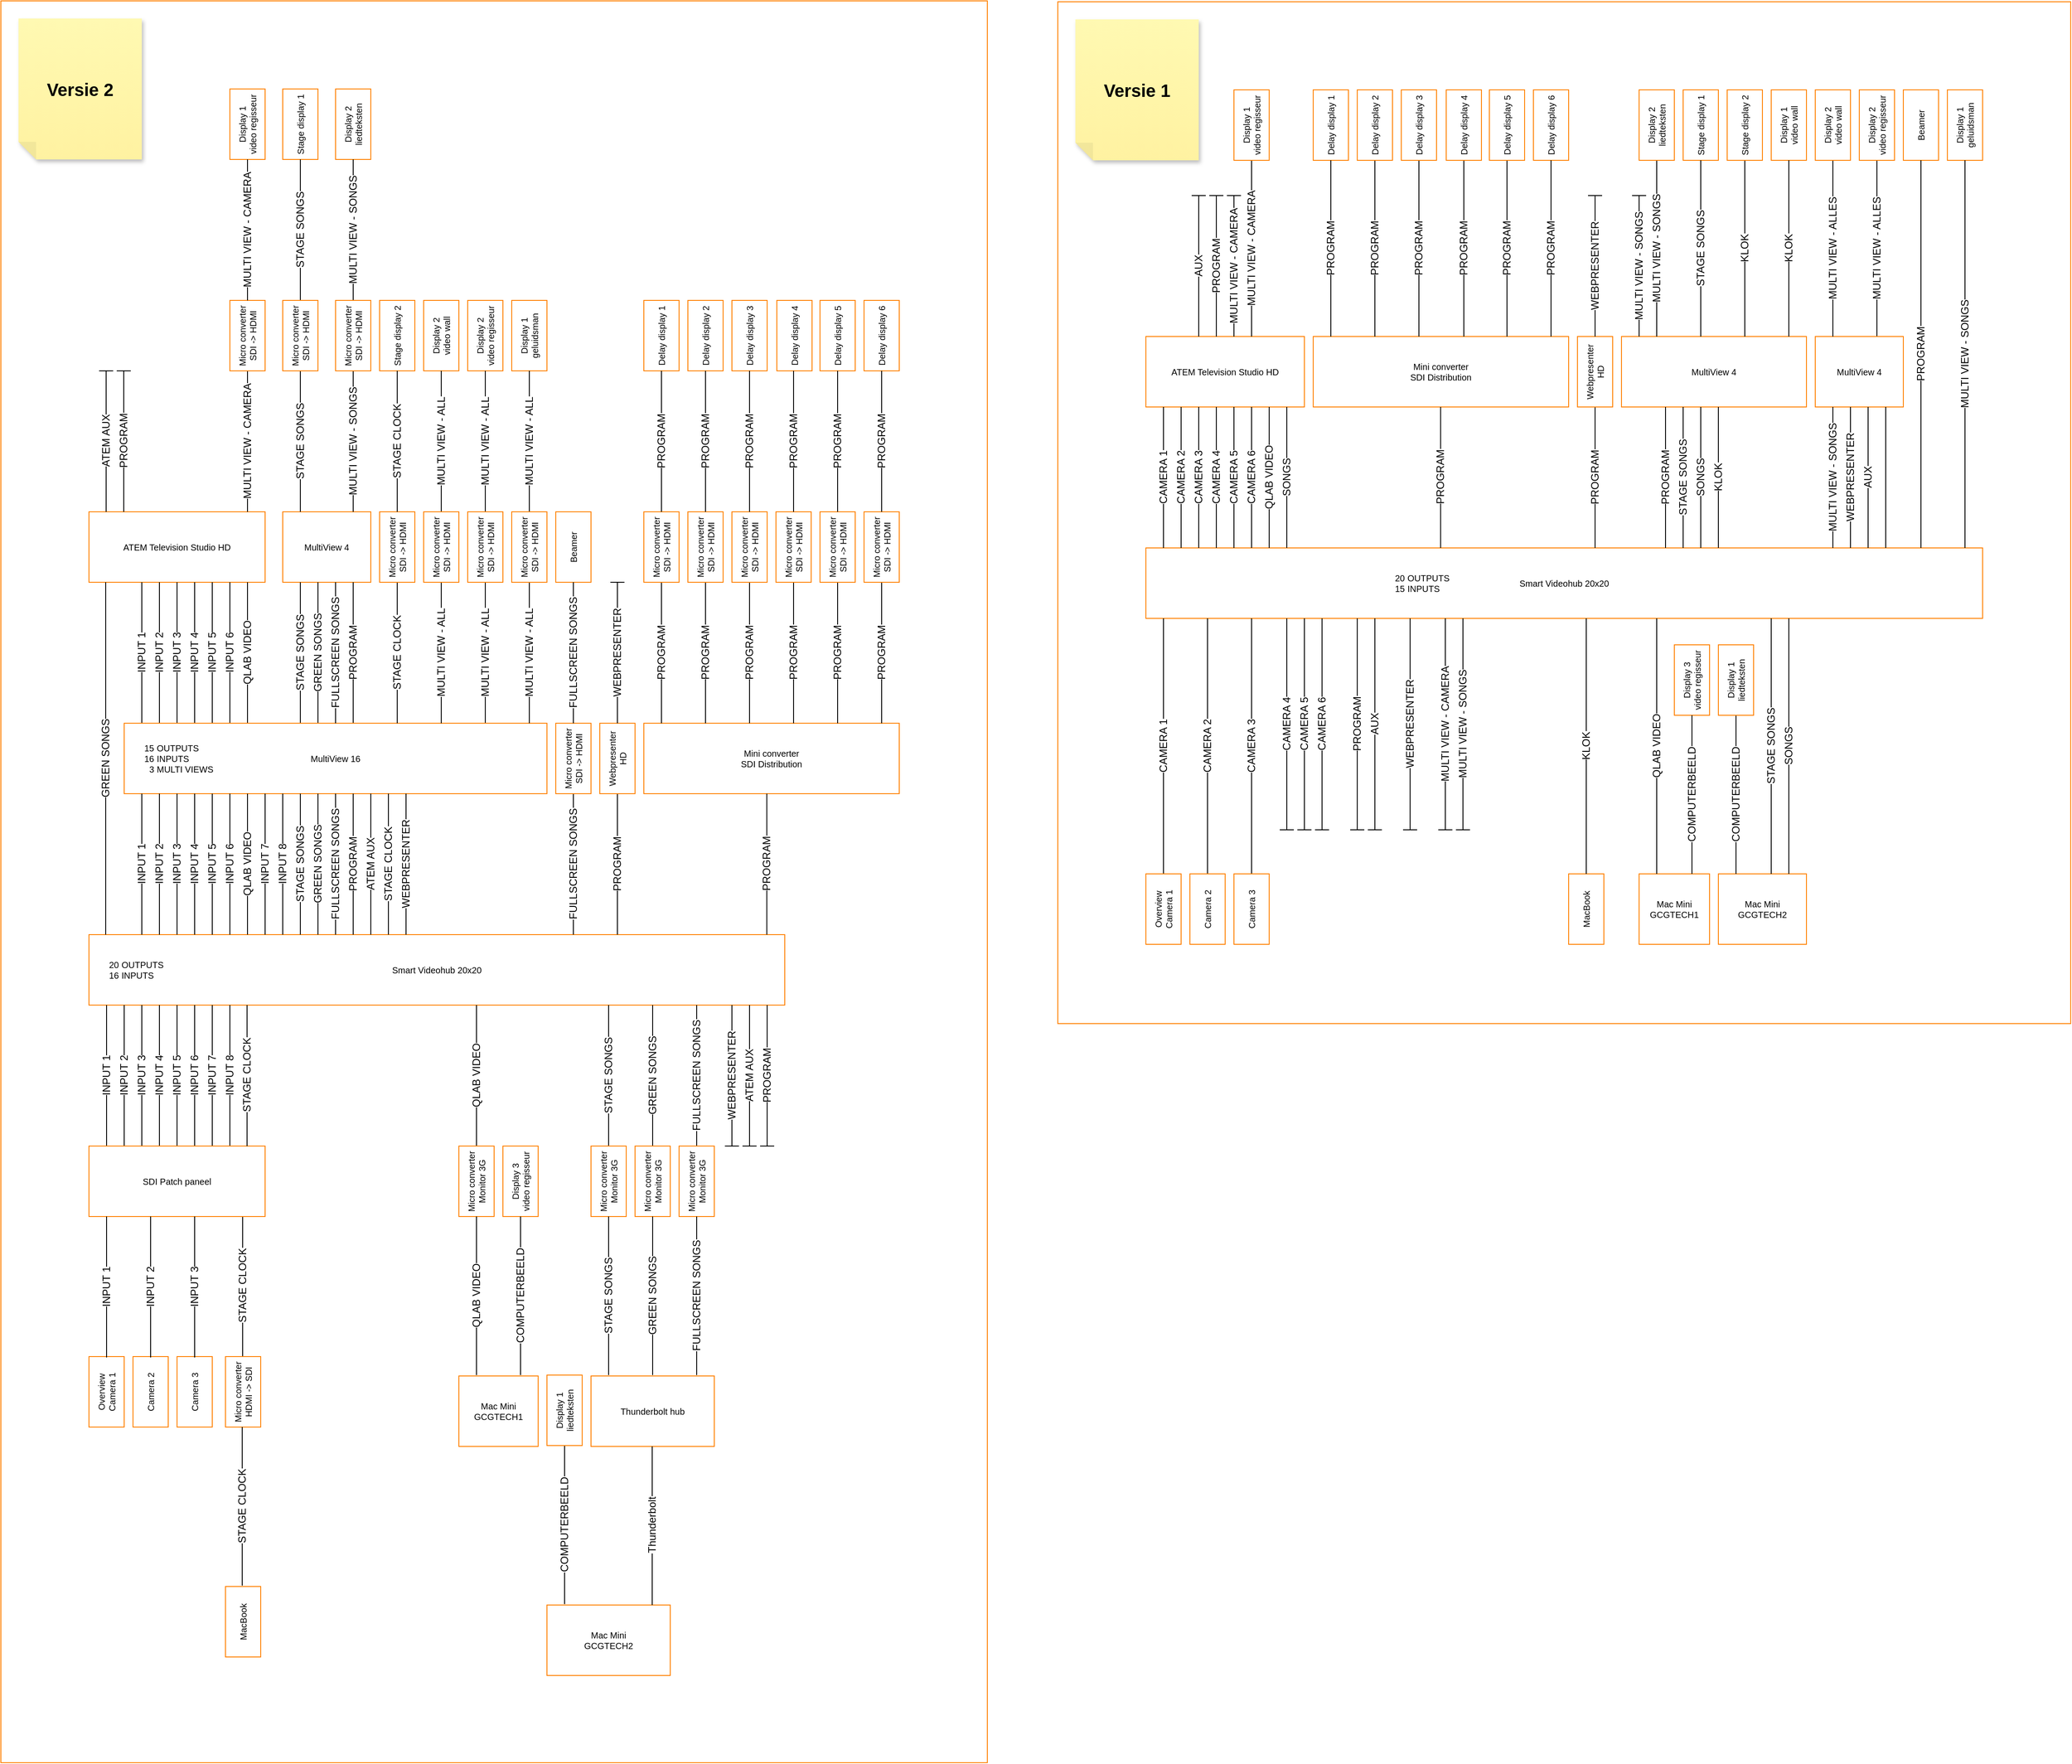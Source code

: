 <mxfile version="17.1.2" type="github">
  <diagram id="KRs9ITHMd8kug6_vHGvV" name="Page-1">
    <mxGraphModel dx="2880" dy="2700" grid="1" gridSize="10" guides="1" tooltips="1" connect="1" arrows="1" fold="1" page="0" pageScale="1" pageWidth="827" pageHeight="1169" background="none" math="0" shadow="0">
      <root>
        <mxCell id="0" />
        <mxCell id="1" parent="0" />
        <mxCell id="NEAT874ut31OaDpRPA5h-107" value="" style="rounded=0;whiteSpace=wrap;html=1;hachureGap=4;fontSize=10;strokeColor=#FF8000;fillColor=none;fontColor=#000000;" vertex="1" parent="1">
          <mxGeometry x="2440" y="-340" width="1150" height="1160" as="geometry" />
        </mxCell>
        <mxCell id="NEAT874ut31OaDpRPA5h-304" value="" style="rounded=0;whiteSpace=wrap;html=1;hachureGap=4;fontSize=10;strokeColor=#FF8000;fillColor=none;fontColor=#000000;" vertex="1" parent="1">
          <mxGeometry x="1240" y="-341" width="1120" height="2000" as="geometry" />
        </mxCell>
        <mxCell id="NEAT874ut31OaDpRPA5h-1" value="Smart Videohub 20x20" style="rounded=0;whiteSpace=wrap;html=1;hachureGap=4;fontSize=10;strokeColor=#FF8000;connectable=0;" vertex="1" parent="1">
          <mxGeometry x="2540" y="280" width="950" height="80" as="geometry" />
        </mxCell>
        <mxCell id="NEAT874ut31OaDpRPA5h-8" value="ATEM Television Studio HD" style="rounded=0;whiteSpace=wrap;html=1;hachureGap=4;fontSize=10;strokeColor=#FF8000;connectable=0;" vertex="1" parent="1">
          <mxGeometry x="2540" y="40" width="180" height="80" as="geometry" />
        </mxCell>
        <mxCell id="NEAT874ut31OaDpRPA5h-9" value="Beamer" style="rounded=0;whiteSpace=wrap;html=1;hachureGap=4;fontSize=10;strokeColor=#FF8000;connectable=0;horizontal=0;" vertex="1" parent="1">
          <mxGeometry x="3400" y="-240" width="40" height="80" as="geometry" />
        </mxCell>
        <mxCell id="NEAT874ut31OaDpRPA5h-11" value="MultiView 4" style="rounded=0;whiteSpace=wrap;html=1;hachureGap=4;fontSize=10;strokeColor=#FF8000;connectable=0;" vertex="1" parent="1">
          <mxGeometry x="3080" y="40" width="210" height="80" as="geometry" />
        </mxCell>
        <mxCell id="NEAT874ut31OaDpRPA5h-13" value="CAMERA 1" style="endArrow=none;html=1;rounded=0;fontSize=12;startSize=14;endSize=14;sourcePerimeterSpacing=8;targetPerimeterSpacing=8;horizontal=0;edgeStyle=orthogonalEdgeStyle;" edge="1" parent="1">
          <mxGeometry width="50" height="50" relative="1" as="geometry">
            <mxPoint x="2560" y="280" as="sourcePoint" />
            <mxPoint x="2560" y="120" as="targetPoint" />
          </mxGeometry>
        </mxCell>
        <mxCell id="NEAT874ut31OaDpRPA5h-14" value="CAMERA 2" style="endArrow=none;html=1;rounded=0;fontSize=12;startSize=14;endSize=14;sourcePerimeterSpacing=8;targetPerimeterSpacing=8;horizontal=0;edgeStyle=orthogonalEdgeStyle;" edge="1" parent="1">
          <mxGeometry width="50" height="50" relative="1" as="geometry">
            <mxPoint x="2580" y="280" as="sourcePoint" />
            <mxPoint x="2580" y="120" as="targetPoint" />
          </mxGeometry>
        </mxCell>
        <mxCell id="NEAT874ut31OaDpRPA5h-15" value="CAMERA 3" style="endArrow=none;html=1;rounded=0;fontSize=12;startSize=14;endSize=14;sourcePerimeterSpacing=8;targetPerimeterSpacing=8;horizontal=0;edgeStyle=orthogonalEdgeStyle;" edge="1" parent="1">
          <mxGeometry width="50" height="50" relative="1" as="geometry">
            <mxPoint x="2600" y="280" as="sourcePoint" />
            <mxPoint x="2600" y="120" as="targetPoint" />
          </mxGeometry>
        </mxCell>
        <mxCell id="NEAT874ut31OaDpRPA5h-16" value="CAMERA 4" style="endArrow=none;html=1;rounded=0;fontSize=12;startSize=14;endSize=14;sourcePerimeterSpacing=8;targetPerimeterSpacing=8;horizontal=0;edgeStyle=orthogonalEdgeStyle;" edge="1" parent="1">
          <mxGeometry width="50" height="50" relative="1" as="geometry">
            <mxPoint x="2620" y="280" as="sourcePoint" />
            <mxPoint x="2620" y="120" as="targetPoint" />
          </mxGeometry>
        </mxCell>
        <mxCell id="NEAT874ut31OaDpRPA5h-17" value="CAMERA 5" style="endArrow=none;html=1;rounded=0;fontSize=12;startSize=14;endSize=14;sourcePerimeterSpacing=8;targetPerimeterSpacing=8;horizontal=0;edgeStyle=orthogonalEdgeStyle;" edge="1" parent="1">
          <mxGeometry width="50" height="50" relative="1" as="geometry">
            <mxPoint x="2640" y="280" as="sourcePoint" />
            <mxPoint x="2640" y="120" as="targetPoint" />
          </mxGeometry>
        </mxCell>
        <mxCell id="NEAT874ut31OaDpRPA5h-18" value="CAMERA 6" style="endArrow=none;html=1;rounded=0;fontSize=12;startSize=14;endSize=14;sourcePerimeterSpacing=8;targetPerimeterSpacing=8;horizontal=0;edgeStyle=orthogonalEdgeStyle;" edge="1" parent="1">
          <mxGeometry width="50" height="50" relative="1" as="geometry">
            <mxPoint x="2660" y="280" as="sourcePoint" />
            <mxPoint x="2660" y="120" as="targetPoint" />
          </mxGeometry>
        </mxCell>
        <mxCell id="NEAT874ut31OaDpRPA5h-19" value="QLAB VIDEO" style="endArrow=none;html=1;rounded=0;fontSize=12;startSize=14;endSize=14;sourcePerimeterSpacing=8;targetPerimeterSpacing=8;horizontal=0;edgeStyle=orthogonalEdgeStyle;" edge="1" parent="1">
          <mxGeometry width="50" height="50" relative="1" as="geometry">
            <mxPoint x="2680" y="280" as="sourcePoint" />
            <mxPoint x="2680" y="120" as="targetPoint" />
          </mxGeometry>
        </mxCell>
        <mxCell id="NEAT874ut31OaDpRPA5h-20" value="SONGS" style="endArrow=none;html=1;rounded=0;fontSize=12;startSize=14;endSize=14;sourcePerimeterSpacing=8;targetPerimeterSpacing=8;horizontal=0;edgeStyle=orthogonalEdgeStyle;" edge="1" parent="1">
          <mxGeometry width="50" height="50" relative="1" as="geometry">
            <mxPoint x="2700" y="280" as="sourcePoint" />
            <mxPoint x="2700" y="120" as="targetPoint" />
          </mxGeometry>
        </mxCell>
        <mxCell id="NEAT874ut31OaDpRPA5h-21" value="PROGRAM" style="endArrow=none;html=1;rounded=0;fontSize=12;startSize=14;endSize=14;sourcePerimeterSpacing=8;targetPerimeterSpacing=8;horizontal=0;edgeStyle=orthogonalEdgeStyle;" edge="1" parent="1">
          <mxGeometry width="50" height="50" relative="1" as="geometry">
            <mxPoint x="3130" y="280" as="sourcePoint" />
            <mxPoint x="3130" y="120" as="targetPoint" />
          </mxGeometry>
        </mxCell>
        <mxCell id="NEAT874ut31OaDpRPA5h-22" value="STAGE SONGS" style="endArrow=none;html=1;rounded=0;fontSize=12;startSize=14;endSize=14;sourcePerimeterSpacing=8;targetPerimeterSpacing=8;labelPosition=center;verticalLabelPosition=middle;align=center;verticalAlign=middle;horizontal=0;edgeStyle=orthogonalEdgeStyle;" edge="1" parent="1">
          <mxGeometry width="50" height="50" relative="1" as="geometry">
            <mxPoint x="3150" y="280" as="sourcePoint" />
            <mxPoint x="3150" y="120" as="targetPoint" />
          </mxGeometry>
        </mxCell>
        <mxCell id="NEAT874ut31OaDpRPA5h-23" value="SONGS" style="endArrow=none;html=1;rounded=0;fontSize=12;startSize=14;endSize=14;sourcePerimeterSpacing=8;targetPerimeterSpacing=8;horizontal=0;edgeStyle=orthogonalEdgeStyle;" edge="1" parent="1">
          <mxGeometry width="50" height="50" relative="1" as="geometry">
            <mxPoint x="3170" y="280" as="sourcePoint" />
            <mxPoint x="3170" y="120" as="targetPoint" />
          </mxGeometry>
        </mxCell>
        <mxCell id="NEAT874ut31OaDpRPA5h-24" value="KLOK" style="endArrow=none;html=1;rounded=0;fontSize=12;startSize=14;endSize=14;sourcePerimeterSpacing=8;targetPerimeterSpacing=8;horizontal=0;edgeStyle=orthogonalEdgeStyle;" edge="1" parent="1">
          <mxGeometry width="50" height="50" relative="1" as="geometry">
            <mxPoint x="3190" y="280" as="sourcePoint" />
            <mxPoint x="3190" y="120" as="targetPoint" />
          </mxGeometry>
        </mxCell>
        <mxCell id="NEAT874ut31OaDpRPA5h-28" value="Mac Mini&lt;br&gt;GCGTECH1" style="rounded=0;whiteSpace=wrap;html=1;hachureGap=4;fontSize=10;strokeColor=#FF8000;connectable=0;" vertex="1" parent="1">
          <mxGeometry x="3100" y="650" width="80" height="80" as="geometry" />
        </mxCell>
        <mxCell id="NEAT874ut31OaDpRPA5h-29" value="Mac Mini &lt;br&gt;GCGTECH2" style="rounded=0;whiteSpace=wrap;html=1;hachureGap=4;fontSize=10;strokeColor=#FF8000;connectable=0;" vertex="1" parent="1">
          <mxGeometry x="3190" y="650" width="100" height="80" as="geometry" />
        </mxCell>
        <mxCell id="NEAT874ut31OaDpRPA5h-30" value="STAGE SONGS" style="endArrow=none;html=1;rounded=0;fontSize=12;startSize=14;endSize=14;sourcePerimeterSpacing=8;targetPerimeterSpacing=8;horizontal=0;edgeStyle=orthogonalEdgeStyle;" edge="1" parent="1">
          <mxGeometry width="50" height="50" relative="1" as="geometry">
            <mxPoint x="3250" y="650" as="sourcePoint" />
            <mxPoint x="3250" y="360" as="targetPoint" />
          </mxGeometry>
        </mxCell>
        <mxCell id="NEAT874ut31OaDpRPA5h-31" value="SONGS" style="endArrow=none;html=1;rounded=0;fontSize=12;startSize=14;endSize=14;sourcePerimeterSpacing=8;targetPerimeterSpacing=8;horizontal=0;edgeStyle=orthogonalEdgeStyle;" edge="1" parent="1">
          <mxGeometry width="50" height="50" relative="1" as="geometry">
            <mxPoint x="3270" y="650" as="sourcePoint" />
            <mxPoint x="3270" y="360" as="targetPoint" />
          </mxGeometry>
        </mxCell>
        <mxCell id="NEAT874ut31OaDpRPA5h-33" value="QLAB VIDEO" style="endArrow=none;html=1;rounded=0;fontSize=12;startSize=14;endSize=14;sourcePerimeterSpacing=8;targetPerimeterSpacing=8;horizontal=0;edgeStyle=orthogonalEdgeStyle;" edge="1" parent="1">
          <mxGeometry width="50" height="50" relative="1" as="geometry">
            <mxPoint x="3120" y="650" as="sourcePoint" />
            <mxPoint x="3120" y="360" as="targetPoint" />
          </mxGeometry>
        </mxCell>
        <mxCell id="NEAT874ut31OaDpRPA5h-34" value="MacBook" style="rounded=0;whiteSpace=wrap;html=1;hachureGap=4;fontSize=10;strokeColor=#FF8000;connectable=0;horizontal=0;" vertex="1" parent="1">
          <mxGeometry x="3020" y="650" width="40" height="80" as="geometry" />
        </mxCell>
        <mxCell id="NEAT874ut31OaDpRPA5h-35" value="KLOK" style="endArrow=none;html=1;rounded=0;fontSize=12;startSize=14;endSize=14;sourcePerimeterSpacing=8;targetPerimeterSpacing=8;horizontal=0;edgeStyle=orthogonalEdgeStyle;" edge="1" parent="1">
          <mxGeometry width="50" height="50" relative="1" as="geometry">
            <mxPoint x="3040" y="650" as="sourcePoint" />
            <mxPoint x="3040" y="360" as="targetPoint" />
          </mxGeometry>
        </mxCell>
        <mxCell id="NEAT874ut31OaDpRPA5h-36" value="PROGRAM" style="endArrow=none;html=1;rounded=0;fontSize=12;startSize=14;endSize=14;sourcePerimeterSpacing=8;targetPerimeterSpacing=8;horizontal=0;edgeStyle=orthogonalEdgeStyle;" edge="1" parent="1">
          <mxGeometry width="50" height="50" relative="1" as="geometry">
            <mxPoint x="3050" y="280" as="sourcePoint" />
            <mxPoint x="3050" y="120" as="targetPoint" />
          </mxGeometry>
        </mxCell>
        <mxCell id="NEAT874ut31OaDpRPA5h-38" value="MULTI VIEW - CAMERA" style="endArrow=baseDash;html=1;rounded=0;fontSize=12;startSize=14;endSize=14;sourcePerimeterSpacing=8;targetPerimeterSpacing=8;horizontal=0;endFill=0;edgeStyle=orthogonalEdgeStyle;" edge="1" parent="1">
          <mxGeometry width="50" height="50" relative="1" as="geometry">
            <mxPoint x="2640" y="40" as="sourcePoint" />
            <mxPoint x="2640" y="-120" as="targetPoint" />
          </mxGeometry>
        </mxCell>
        <mxCell id="NEAT874ut31OaDpRPA5h-39" value="PROGRAM" style="endArrow=baseDash;html=1;rounded=0;fontSize=12;startSize=14;endSize=14;sourcePerimeterSpacing=8;targetPerimeterSpacing=8;horizontal=0;endFill=0;edgeStyle=orthogonalEdgeStyle;" edge="1" parent="1">
          <mxGeometry width="50" height="50" relative="1" as="geometry">
            <mxPoint x="2620" y="40" as="sourcePoint" />
            <mxPoint x="2620" y="-120" as="targetPoint" />
          </mxGeometry>
        </mxCell>
        <mxCell id="NEAT874ut31OaDpRPA5h-40" value="AUX" style="endArrow=baseDash;html=1;rounded=0;fontSize=12;startSize=14;endSize=14;sourcePerimeterSpacing=8;targetPerimeterSpacing=8;horizontal=0;endFill=0;edgeStyle=orthogonalEdgeStyle;" edge="1" parent="1">
          <mxGeometry width="50" height="50" relative="1" as="geometry">
            <mxPoint x="2600" y="40" as="sourcePoint" />
            <mxPoint x="2600" y="-120" as="targetPoint" />
          </mxGeometry>
        </mxCell>
        <mxCell id="NEAT874ut31OaDpRPA5h-42" value="Stage display 1" style="rounded=0;whiteSpace=wrap;html=1;hachureGap=4;fontSize=10;strokeColor=#FF8000;connectable=0;horizontal=0;" vertex="1" parent="1">
          <mxGeometry x="3150" y="-240" width="40" height="80" as="geometry" />
        </mxCell>
        <mxCell id="NEAT874ut31OaDpRPA5h-43" value="STAGE SONGS" style="endArrow=none;html=1;rounded=0;fontSize=12;startSize=14;endSize=14;sourcePerimeterSpacing=8;targetPerimeterSpacing=8;labelPosition=center;verticalLabelPosition=middle;align=center;verticalAlign=middle;horizontal=0;edgeStyle=orthogonalEdgeStyle;" edge="1" parent="1">
          <mxGeometry width="50" height="50" relative="1" as="geometry">
            <mxPoint x="3170" y="40" as="sourcePoint" />
            <mxPoint x="3170" y="-160" as="targetPoint" />
          </mxGeometry>
        </mxCell>
        <mxCell id="NEAT874ut31OaDpRPA5h-44" value="KLOK" style="endArrow=none;html=1;rounded=0;fontSize=12;startSize=14;endSize=14;sourcePerimeterSpacing=8;targetPerimeterSpacing=8;horizontal=0;edgeStyle=orthogonalEdgeStyle;" edge="1" parent="1">
          <mxGeometry width="50" height="50" relative="1" as="geometry">
            <mxPoint x="3220" y="40" as="sourcePoint" />
            <mxPoint x="3220" y="-160" as="targetPoint" />
          </mxGeometry>
        </mxCell>
        <mxCell id="NEAT874ut31OaDpRPA5h-45" value="Mini converter&lt;br&gt;SDI Distribution" style="rounded=0;whiteSpace=wrap;html=1;hachureGap=4;fontSize=10;strokeColor=#FF8000;connectable=0;horizontal=1;" vertex="1" parent="1">
          <mxGeometry x="2730" y="40" width="290" height="80" as="geometry" />
        </mxCell>
        <mxCell id="NEAT874ut31OaDpRPA5h-46" value="PROGRAM" style="endArrow=none;html=1;rounded=0;fontSize=12;startSize=14;endSize=14;sourcePerimeterSpacing=8;targetPerimeterSpacing=8;horizontal=0;edgeStyle=orthogonalEdgeStyle;" edge="1" parent="1">
          <mxGeometry width="50" height="50" relative="1" as="geometry">
            <mxPoint x="2874.66" y="280" as="sourcePoint" />
            <mxPoint x="2874.66" y="120" as="targetPoint" />
          </mxGeometry>
        </mxCell>
        <mxCell id="NEAT874ut31OaDpRPA5h-47" value="Webpresenter HD" style="rounded=0;whiteSpace=wrap;html=1;hachureGap=4;fontSize=10;strokeColor=#FF8000;connectable=0;horizontal=0;" vertex="1" parent="1">
          <mxGeometry x="3030" y="40" width="40" height="80" as="geometry" />
        </mxCell>
        <mxCell id="NEAT874ut31OaDpRPA5h-48" value="PROGRAM" style="endArrow=none;html=1;rounded=0;fontSize=12;startSize=14;endSize=14;sourcePerimeterSpacing=8;targetPerimeterSpacing=8;horizontal=0;edgeStyle=orthogonalEdgeStyle;" edge="1" parent="1">
          <mxGeometry width="50" height="50" relative="1" as="geometry">
            <mxPoint x="3420" y="280" as="sourcePoint" />
            <mxPoint x="3420" y="-160" as="targetPoint" />
          </mxGeometry>
        </mxCell>
        <mxCell id="NEAT874ut31OaDpRPA5h-49" value="20&lt;br&gt;15" style="text;html=1;align=right;verticalAlign=middle;resizable=0;points=[];autosize=1;strokeColor=none;fillColor=none;hachureGap=4;fontSize=10;" vertex="1" parent="1">
          <mxGeometry x="2805" y="305" width="30" height="30" as="geometry" />
        </mxCell>
        <mxCell id="NEAT874ut31OaDpRPA5h-50" value="Display 1 &lt;br&gt;geluidsman" style="rounded=0;whiteSpace=wrap;html=1;hachureGap=4;fontSize=10;strokeColor=#FF8000;connectable=0;horizontal=0;" vertex="1" parent="1">
          <mxGeometry x="3450" y="-240" width="40" height="80" as="geometry" />
        </mxCell>
        <mxCell id="NEAT874ut31OaDpRPA5h-51" value="MULTI VIEW - SONGS" style="endArrow=none;html=1;rounded=0;fontSize=12;startSize=14;endSize=14;sourcePerimeterSpacing=8;targetPerimeterSpacing=8;horizontal=0;edgeStyle=orthogonalEdgeStyle;" edge="1" parent="1">
          <mxGeometry width="50" height="50" relative="1" as="geometry">
            <mxPoint x="3470" y="280" as="sourcePoint" />
            <mxPoint x="3470" y="-160" as="targetPoint" />
          </mxGeometry>
        </mxCell>
        <mxCell id="NEAT874ut31OaDpRPA5h-52" value="MULTI VIEW - SONGS" style="endArrow=baseDash;html=1;rounded=0;fontSize=12;startSize=14;endSize=14;sourcePerimeterSpacing=8;targetPerimeterSpacing=8;horizontal=0;edgeStyle=orthogonalEdgeStyle;endFill=0;" edge="1" parent="1">
          <mxGeometry width="50" height="50" relative="1" as="geometry">
            <mxPoint x="3100" y="40" as="sourcePoint" />
            <mxPoint x="3100" y="-120" as="targetPoint" />
          </mxGeometry>
        </mxCell>
        <mxCell id="NEAT874ut31OaDpRPA5h-53" value="AUX" style="endArrow=none;html=1;rounded=0;fontSize=12;startSize=14;endSize=14;sourcePerimeterSpacing=8;targetPerimeterSpacing=8;horizontal=0;endFill=0;edgeStyle=orthogonalEdgeStyle;startArrow=baseDash;startFill=0;" edge="1" parent="1">
          <mxGeometry width="50" height="50" relative="1" as="geometry">
            <mxPoint x="2800" y="600" as="sourcePoint" />
            <mxPoint x="2800" y="360" as="targetPoint" />
          </mxGeometry>
        </mxCell>
        <mxCell id="NEAT874ut31OaDpRPA5h-54" value="PROGRAM" style="endArrow=none;html=1;rounded=0;fontSize=12;startSize=14;endSize=14;sourcePerimeterSpacing=8;targetPerimeterSpacing=8;horizontal=0;endFill=0;edgeStyle=orthogonalEdgeStyle;startArrow=baseDash;startFill=0;" edge="1" parent="1">
          <mxGeometry width="50" height="50" relative="1" as="geometry">
            <mxPoint x="2780" y="600" as="sourcePoint" />
            <mxPoint x="2780" y="360" as="targetPoint" />
          </mxGeometry>
        </mxCell>
        <mxCell id="NEAT874ut31OaDpRPA5h-55" value="MULTI VIEW - CAMERA" style="endArrow=none;html=1;rounded=0;fontSize=12;startSize=14;endSize=14;sourcePerimeterSpacing=8;targetPerimeterSpacing=8;horizontal=0;endFill=0;edgeStyle=orthogonalEdgeStyle;startArrow=baseDash;startFill=0;" edge="1" parent="1">
          <mxGeometry width="50" height="50" relative="1" as="geometry">
            <mxPoint x="2880" y="600" as="sourcePoint" />
            <mxPoint x="2880" y="360" as="targetPoint" />
          </mxGeometry>
        </mxCell>
        <mxCell id="NEAT874ut31OaDpRPA5h-56" value="MULTI VIEW - SONGS" style="endArrow=none;html=1;rounded=0;fontSize=12;startSize=14;endSize=14;sourcePerimeterSpacing=8;targetPerimeterSpacing=8;horizontal=0;edgeStyle=orthogonalEdgeStyle;endFill=0;startArrow=baseDash;startFill=0;" edge="1" parent="1">
          <mxGeometry width="50" height="50" relative="1" as="geometry">
            <mxPoint x="2900" y="600" as="sourcePoint" />
            <mxPoint x="2900" y="360" as="targetPoint" />
          </mxGeometry>
        </mxCell>
        <mxCell id="NEAT874ut31OaDpRPA5h-57" value="CAMERA 1" style="endArrow=none;html=1;rounded=0;fontSize=12;startSize=14;endSize=14;sourcePerimeterSpacing=8;targetPerimeterSpacing=8;horizontal=0;edgeStyle=orthogonalEdgeStyle;endFill=0;startArrow=none;startFill=0;" edge="1" parent="1">
          <mxGeometry width="50" height="50" relative="1" as="geometry">
            <mxPoint x="2560" y="650" as="sourcePoint" />
            <mxPoint x="2560" y="360" as="targetPoint" />
          </mxGeometry>
        </mxCell>
        <mxCell id="NEAT874ut31OaDpRPA5h-58" value="CAMERA 2" style="endArrow=none;html=1;rounded=0;fontSize=12;startSize=14;endSize=14;sourcePerimeterSpacing=8;targetPerimeterSpacing=8;horizontal=0;edgeStyle=orthogonalEdgeStyle;endFill=0;startArrow=none;startFill=0;" edge="1" parent="1">
          <mxGeometry width="50" height="50" relative="1" as="geometry">
            <mxPoint x="2610" y="650" as="sourcePoint" />
            <mxPoint x="2610" y="360" as="targetPoint" />
          </mxGeometry>
        </mxCell>
        <mxCell id="NEAT874ut31OaDpRPA5h-59" value="CAMERA 3" style="endArrow=none;html=1;rounded=0;fontSize=12;startSize=14;endSize=14;sourcePerimeterSpacing=8;targetPerimeterSpacing=8;horizontal=0;edgeStyle=orthogonalEdgeStyle;endFill=0;startArrow=none;startFill=0;" edge="1" parent="1">
          <mxGeometry width="50" height="50" relative="1" as="geometry">
            <mxPoint x="2660" y="650" as="sourcePoint" />
            <mxPoint x="2660" y="360" as="targetPoint" />
          </mxGeometry>
        </mxCell>
        <mxCell id="NEAT874ut31OaDpRPA5h-60" value="CAMERA 4" style="endArrow=none;html=1;rounded=0;fontSize=12;startSize=14;endSize=14;sourcePerimeterSpacing=8;targetPerimeterSpacing=8;horizontal=0;edgeStyle=orthogonalEdgeStyle;endFill=0;startArrow=baseDash;startFill=0;" edge="1" parent="1">
          <mxGeometry width="50" height="50" relative="1" as="geometry">
            <mxPoint x="2700" y="600" as="sourcePoint" />
            <mxPoint x="2700" y="360" as="targetPoint" />
          </mxGeometry>
        </mxCell>
        <mxCell id="NEAT874ut31OaDpRPA5h-61" value="CAMERA 5" style="endArrow=none;html=1;rounded=0;fontSize=12;startSize=14;endSize=14;sourcePerimeterSpacing=8;targetPerimeterSpacing=8;horizontal=0;edgeStyle=orthogonalEdgeStyle;endFill=0;startArrow=baseDash;startFill=0;" edge="1" parent="1">
          <mxGeometry width="50" height="50" relative="1" as="geometry">
            <mxPoint x="2720" y="600" as="sourcePoint" />
            <mxPoint x="2720" y="360" as="targetPoint" />
          </mxGeometry>
        </mxCell>
        <mxCell id="NEAT874ut31OaDpRPA5h-62" value="CAMERA 6" style="endArrow=none;html=1;rounded=0;fontSize=12;startSize=14;endSize=14;sourcePerimeterSpacing=8;targetPerimeterSpacing=8;horizontal=0;edgeStyle=orthogonalEdgeStyle;endFill=0;startArrow=baseDash;startFill=0;" edge="1" parent="1">
          <mxGeometry width="50" height="50" relative="1" as="geometry">
            <mxPoint x="2740" y="600" as="sourcePoint" />
            <mxPoint x="2740" y="360" as="targetPoint" />
          </mxGeometry>
        </mxCell>
        <mxCell id="NEAT874ut31OaDpRPA5h-63" value="OUTPUTS&lt;br&gt;INPUTS" style="text;html=1;align=left;verticalAlign=middle;resizable=0;points=[];autosize=1;strokeColor=none;fillColor=none;hachureGap=4;fontSize=10;" vertex="1" parent="1">
          <mxGeometry x="2835" y="305" width="60" height="30" as="geometry" />
        </mxCell>
        <mxCell id="NEAT874ut31OaDpRPA5h-64" value="WEBPRESENTER" style="endArrow=baseDash;html=1;rounded=0;fontSize=12;startSize=14;endSize=14;sourcePerimeterSpacing=8;targetPerimeterSpacing=8;horizontal=0;edgeStyle=orthogonalEdgeStyle;endFill=0;" edge="1" parent="1">
          <mxGeometry width="50" height="50" relative="1" as="geometry">
            <mxPoint x="3050" y="40" as="sourcePoint" />
            <mxPoint x="3050" y="-120" as="targetPoint" />
          </mxGeometry>
        </mxCell>
        <mxCell id="NEAT874ut31OaDpRPA5h-65" value="WEBPRESENTER" style="endArrow=none;html=1;rounded=0;fontSize=12;startSize=14;endSize=14;sourcePerimeterSpacing=8;targetPerimeterSpacing=8;horizontal=0;edgeStyle=orthogonalEdgeStyle;endFill=0;startArrow=baseDash;startFill=0;" edge="1" parent="1">
          <mxGeometry width="50" height="50" relative="1" as="geometry">
            <mxPoint x="2840" y="600" as="sourcePoint" />
            <mxPoint x="2840" y="360" as="targetPoint" />
          </mxGeometry>
        </mxCell>
        <mxCell id="NEAT874ut31OaDpRPA5h-68" value="MULTI VIEW - SONGS" style="endArrow=none;html=1;rounded=0;fontSize=12;startSize=14;endSize=14;sourcePerimeterSpacing=8;targetPerimeterSpacing=8;horizontal=0;edgeStyle=orthogonalEdgeStyle;endFill=0;" edge="1" parent="1">
          <mxGeometry width="50" height="50" relative="1" as="geometry">
            <mxPoint x="3120" y="40.0" as="sourcePoint" />
            <mxPoint x="3120" y="-160" as="targetPoint" />
          </mxGeometry>
        </mxCell>
        <mxCell id="NEAT874ut31OaDpRPA5h-69" value="MULTI VIEW - ALLES" style="endArrow=none;html=1;rounded=0;fontSize=12;startSize=14;endSize=14;sourcePerimeterSpacing=8;targetPerimeterSpacing=8;horizontal=0;edgeStyle=orthogonalEdgeStyle;endFill=0;" edge="1" parent="1">
          <mxGeometry width="50" height="50" relative="1" as="geometry">
            <mxPoint x="3370" y="40" as="sourcePoint" />
            <mxPoint x="3370" y="-160" as="targetPoint" />
          </mxGeometry>
        </mxCell>
        <mxCell id="NEAT874ut31OaDpRPA5h-71" value="Stage display 2" style="rounded=0;whiteSpace=wrap;html=1;hachureGap=4;fontSize=10;strokeColor=#FF8000;connectable=0;horizontal=0;" vertex="1" parent="1">
          <mxGeometry x="3200" y="-240" width="40" height="80" as="geometry" />
        </mxCell>
        <mxCell id="NEAT874ut31OaDpRPA5h-72" value="Delay display 1" style="rounded=0;whiteSpace=wrap;html=1;hachureGap=4;fontSize=10;strokeColor=#FF8000;connectable=0;horizontal=0;" vertex="1" parent="1">
          <mxGeometry x="2730" y="-240" width="40" height="80" as="geometry" />
        </mxCell>
        <mxCell id="NEAT874ut31OaDpRPA5h-73" value="PROGRAM" style="endArrow=none;html=1;rounded=0;fontSize=12;startSize=14;endSize=14;sourcePerimeterSpacing=8;targetPerimeterSpacing=8;labelPosition=center;verticalLabelPosition=middle;align=center;verticalAlign=middle;horizontal=0;edgeStyle=orthogonalEdgeStyle;" edge="1" parent="1">
          <mxGeometry width="50" height="50" relative="1" as="geometry">
            <mxPoint x="2750" y="40" as="sourcePoint" />
            <mxPoint x="2750" y="-160" as="targetPoint" />
          </mxGeometry>
        </mxCell>
        <mxCell id="NEAT874ut31OaDpRPA5h-74" value="PROGRAM" style="endArrow=none;html=1;rounded=0;fontSize=12;startSize=14;endSize=14;sourcePerimeterSpacing=8;targetPerimeterSpacing=8;labelPosition=center;verticalLabelPosition=middle;align=center;verticalAlign=middle;horizontal=0;edgeStyle=orthogonalEdgeStyle;" edge="1" parent="1">
          <mxGeometry width="50" height="50" relative="1" as="geometry">
            <mxPoint x="2800" y="40" as="sourcePoint" />
            <mxPoint x="2800" y="-160" as="targetPoint" />
          </mxGeometry>
        </mxCell>
        <mxCell id="NEAT874ut31OaDpRPA5h-75" value="Delay display 2" style="rounded=0;whiteSpace=wrap;html=1;hachureGap=4;fontSize=10;strokeColor=#FF8000;connectable=0;horizontal=0;" vertex="1" parent="1">
          <mxGeometry x="2780" y="-240" width="40" height="80" as="geometry" />
        </mxCell>
        <mxCell id="NEAT874ut31OaDpRPA5h-76" value="PROGRAM" style="endArrow=none;html=1;rounded=0;fontSize=12;startSize=14;endSize=14;sourcePerimeterSpacing=8;targetPerimeterSpacing=8;labelPosition=center;verticalLabelPosition=middle;align=center;verticalAlign=middle;horizontal=0;edgeStyle=orthogonalEdgeStyle;" edge="1" parent="1">
          <mxGeometry width="50" height="50" relative="1" as="geometry">
            <mxPoint x="2850" y="40" as="sourcePoint" />
            <mxPoint x="2850" y="-160" as="targetPoint" />
          </mxGeometry>
        </mxCell>
        <mxCell id="NEAT874ut31OaDpRPA5h-77" value="Delay display 6" style="rounded=0;whiteSpace=wrap;html=1;hachureGap=4;fontSize=10;strokeColor=#FF8000;connectable=0;horizontal=0;" vertex="1" parent="1">
          <mxGeometry x="2980" y="-240" width="40" height="80" as="geometry" />
        </mxCell>
        <mxCell id="NEAT874ut31OaDpRPA5h-78" value="PROGRAM" style="endArrow=none;html=1;rounded=0;fontSize=12;startSize=14;endSize=14;sourcePerimeterSpacing=8;targetPerimeterSpacing=8;labelPosition=center;verticalLabelPosition=middle;align=center;verticalAlign=middle;horizontal=0;edgeStyle=orthogonalEdgeStyle;" edge="1" parent="1">
          <mxGeometry width="50" height="50" relative="1" as="geometry">
            <mxPoint x="2901" y="40" as="sourcePoint" />
            <mxPoint x="2901" y="-160" as="targetPoint" />
          </mxGeometry>
        </mxCell>
        <mxCell id="NEAT874ut31OaDpRPA5h-79" value="Delay display 3" style="rounded=0;whiteSpace=wrap;html=1;hachureGap=4;fontSize=10;strokeColor=#FF8000;connectable=0;horizontal=0;" vertex="1" parent="1">
          <mxGeometry x="2830" y="-240" width="40" height="80" as="geometry" />
        </mxCell>
        <mxCell id="NEAT874ut31OaDpRPA5h-80" value="PROGRAM" style="endArrow=none;html=1;rounded=0;fontSize=12;startSize=14;endSize=14;sourcePerimeterSpacing=8;targetPerimeterSpacing=8;labelPosition=center;verticalLabelPosition=middle;align=center;verticalAlign=middle;horizontal=0;edgeStyle=orthogonalEdgeStyle;" edge="1" parent="1">
          <mxGeometry width="50" height="50" relative="1" as="geometry">
            <mxPoint x="2950" y="40" as="sourcePoint" />
            <mxPoint x="2950" y="-160" as="targetPoint" />
          </mxGeometry>
        </mxCell>
        <mxCell id="NEAT874ut31OaDpRPA5h-81" value="Delay display 4" style="rounded=0;whiteSpace=wrap;html=1;hachureGap=4;fontSize=10;strokeColor=#FF8000;connectable=0;horizontal=0;" vertex="1" parent="1">
          <mxGeometry x="2881" y="-240" width="40" height="80" as="geometry" />
        </mxCell>
        <mxCell id="NEAT874ut31OaDpRPA5h-82" value="PROGRAM" style="endArrow=none;html=1;rounded=0;fontSize=12;startSize=14;endSize=14;sourcePerimeterSpacing=8;targetPerimeterSpacing=8;labelPosition=center;verticalLabelPosition=middle;align=center;verticalAlign=middle;horizontal=0;edgeStyle=orthogonalEdgeStyle;" edge="1" parent="1">
          <mxGeometry width="50" height="50" relative="1" as="geometry">
            <mxPoint x="3000" y="40" as="sourcePoint" />
            <mxPoint x="3000" y="-160" as="targetPoint" />
          </mxGeometry>
        </mxCell>
        <mxCell id="NEAT874ut31OaDpRPA5h-83" value="Delay display 5" style="rounded=0;whiteSpace=wrap;html=1;hachureGap=4;fontSize=10;strokeColor=#FF8000;connectable=0;horizontal=0;" vertex="1" parent="1">
          <mxGeometry x="2930" y="-240" width="40" height="80" as="geometry" />
        </mxCell>
        <mxCell id="NEAT874ut31OaDpRPA5h-84" value="Display 2&lt;br&gt;video regisseur" style="rounded=0;whiteSpace=wrap;html=1;hachureGap=4;fontSize=10;strokeColor=#FF8000;connectable=0;horizontal=0;" vertex="1" parent="1">
          <mxGeometry x="3350" y="-240" width="40" height="80" as="geometry" />
        </mxCell>
        <mxCell id="NEAT874ut31OaDpRPA5h-85" value="MULTI VIEW - CAMERA" style="endArrow=none;html=1;rounded=0;fontSize=12;startSize=14;endSize=14;sourcePerimeterSpacing=8;targetPerimeterSpacing=8;horizontal=0;endFill=0;edgeStyle=orthogonalEdgeStyle;" edge="1" parent="1">
          <mxGeometry width="50" height="50" relative="1" as="geometry">
            <mxPoint x="2660" y="40" as="sourcePoint" />
            <mxPoint x="2660" y="-160" as="targetPoint" />
          </mxGeometry>
        </mxCell>
        <mxCell id="NEAT874ut31OaDpRPA5h-86" value="Display 1&lt;br&gt;video regisseur" style="rounded=0;whiteSpace=wrap;html=1;hachureGap=4;fontSize=10;strokeColor=#FF8000;connectable=0;horizontal=0;" vertex="1" parent="1">
          <mxGeometry x="2640" y="-240" width="40" height="80" as="geometry" />
        </mxCell>
        <mxCell id="NEAT874ut31OaDpRPA5h-87" value="Display 2 &lt;br&gt;liedteksten" style="rounded=0;whiteSpace=wrap;html=1;hachureGap=4;fontSize=10;strokeColor=#FF8000;connectable=0;horizontal=0;" vertex="1" parent="1">
          <mxGeometry x="3100" y="-240" width="40" height="80" as="geometry" />
        </mxCell>
        <mxCell id="NEAT874ut31OaDpRPA5h-88" value="MultiView 4" style="rounded=0;whiteSpace=wrap;html=1;hachureGap=4;fontSize=10;strokeColor=#FF8000;connectable=0;" vertex="1" parent="1">
          <mxGeometry x="3300" y="40" width="100" height="80" as="geometry" />
        </mxCell>
        <mxCell id="NEAT874ut31OaDpRPA5h-89" value="MULTI VIEW - SONGS" style="endArrow=none;html=1;rounded=0;fontSize=12;startSize=14;endSize=14;sourcePerimeterSpacing=8;targetPerimeterSpacing=8;horizontal=0;edgeStyle=orthogonalEdgeStyle;" edge="1" parent="1">
          <mxGeometry width="50" height="50" relative="1" as="geometry">
            <mxPoint x="3320" y="280" as="sourcePoint" />
            <mxPoint x="3320" y="120" as="targetPoint" />
          </mxGeometry>
        </mxCell>
        <mxCell id="NEAT874ut31OaDpRPA5h-90" value="WEBPRESENTER" style="endArrow=none;html=1;rounded=0;fontSize=12;startSize=14;endSize=14;sourcePerimeterSpacing=8;targetPerimeterSpacing=8;labelPosition=center;verticalLabelPosition=middle;align=center;verticalAlign=middle;horizontal=0;edgeStyle=orthogonalEdgeStyle;" edge="1" parent="1">
          <mxGeometry width="50" height="50" relative="1" as="geometry">
            <mxPoint x="3340" y="280" as="sourcePoint" />
            <mxPoint x="3340" y="120" as="targetPoint" />
          </mxGeometry>
        </mxCell>
        <mxCell id="NEAT874ut31OaDpRPA5h-91" value="AUX" style="endArrow=none;html=1;rounded=0;fontSize=12;startSize=14;endSize=14;sourcePerimeterSpacing=8;targetPerimeterSpacing=8;horizontal=0;edgeStyle=orthogonalEdgeStyle;" edge="1" parent="1">
          <mxGeometry width="50" height="50" relative="1" as="geometry">
            <mxPoint x="3360" y="280" as="sourcePoint" />
            <mxPoint x="3360" y="120" as="targetPoint" />
          </mxGeometry>
        </mxCell>
        <mxCell id="NEAT874ut31OaDpRPA5h-92" value="" style="endArrow=none;html=1;rounded=0;fontSize=12;startSize=14;endSize=14;sourcePerimeterSpacing=8;targetPerimeterSpacing=8;horizontal=0;edgeStyle=orthogonalEdgeStyle;" edge="1" parent="1">
          <mxGeometry width="50" height="50" relative="1" as="geometry">
            <mxPoint x="3380" y="280" as="sourcePoint" />
            <mxPoint x="3380" y="120" as="targetPoint" />
          </mxGeometry>
        </mxCell>
        <mxCell id="NEAT874ut31OaDpRPA5h-96" value="COMPUTERBEELD" style="endArrow=none;html=1;rounded=0;fontSize=12;startSize=14;endSize=14;sourcePerimeterSpacing=8;targetPerimeterSpacing=8;horizontal=0;endFill=0;edgeStyle=orthogonalEdgeStyle;" edge="1" parent="1">
          <mxGeometry width="50" height="50" relative="1" as="geometry">
            <mxPoint x="3210" y="650" as="sourcePoint" />
            <mxPoint x="3210" y="470" as="targetPoint" />
          </mxGeometry>
        </mxCell>
        <mxCell id="NEAT874ut31OaDpRPA5h-97" value="Display 1&lt;br&gt;liedteksten" style="rounded=0;whiteSpace=wrap;html=1;hachureGap=4;fontSize=10;strokeColor=#FF8000;connectable=0;horizontal=0;" vertex="1" parent="1">
          <mxGeometry x="3190" y="390" width="40" height="80" as="geometry" />
        </mxCell>
        <mxCell id="NEAT874ut31OaDpRPA5h-98" value="Display 3&lt;br&gt;video regisseur" style="rounded=0;whiteSpace=wrap;html=1;hachureGap=4;fontSize=10;strokeColor=#FF8000;connectable=0;horizontal=0;" vertex="1" parent="1">
          <mxGeometry x="3140" y="390" width="40" height="80" as="geometry" />
        </mxCell>
        <mxCell id="NEAT874ut31OaDpRPA5h-99" value="COMPUTERBEELD" style="endArrow=none;html=1;rounded=0;fontSize=12;startSize=14;endSize=14;sourcePerimeterSpacing=8;targetPerimeterSpacing=8;horizontal=0;endFill=0;edgeStyle=orthogonalEdgeStyle;" edge="1" parent="1">
          <mxGeometry width="50" height="50" relative="1" as="geometry">
            <mxPoint x="3160" y="650" as="sourcePoint" />
            <mxPoint x="3160" y="470" as="targetPoint" />
          </mxGeometry>
        </mxCell>
        <mxCell id="NEAT874ut31OaDpRPA5h-100" value="MULTI VIEW - ALLES" style="endArrow=none;html=1;rounded=0;fontSize=12;startSize=14;endSize=14;sourcePerimeterSpacing=8;targetPerimeterSpacing=8;horizontal=0;edgeStyle=orthogonalEdgeStyle;endFill=0;" edge="1" parent="1">
          <mxGeometry width="50" height="50" relative="1" as="geometry">
            <mxPoint x="3320" y="40" as="sourcePoint" />
            <mxPoint x="3320" y="-160" as="targetPoint" />
          </mxGeometry>
        </mxCell>
        <mxCell id="NEAT874ut31OaDpRPA5h-101" value="Display 1&lt;br&gt;video wall" style="rounded=0;whiteSpace=wrap;html=1;hachureGap=4;fontSize=10;strokeColor=#FF8000;connectable=0;horizontal=0;" vertex="1" parent="1">
          <mxGeometry x="3250" y="-240" width="40" height="80" as="geometry" />
        </mxCell>
        <mxCell id="NEAT874ut31OaDpRPA5h-102" value="KLOK" style="endArrow=none;html=1;rounded=0;fontSize=12;startSize=14;endSize=14;sourcePerimeterSpacing=8;targetPerimeterSpacing=8;horizontal=0;edgeStyle=orthogonalEdgeStyle;" edge="1" parent="1">
          <mxGeometry width="50" height="50" relative="1" as="geometry">
            <mxPoint x="3270" y="40" as="sourcePoint" />
            <mxPoint x="3270" y="-160.0" as="targetPoint" />
          </mxGeometry>
        </mxCell>
        <mxCell id="NEAT874ut31OaDpRPA5h-103" value="Display 2&lt;br&gt;video wall" style="rounded=0;whiteSpace=wrap;html=1;hachureGap=4;fontSize=10;strokeColor=#FF8000;connectable=0;horizontal=0;" vertex="1" parent="1">
          <mxGeometry x="3300" y="-240" width="40" height="80" as="geometry" />
        </mxCell>
        <mxCell id="NEAT874ut31OaDpRPA5h-104" value="Overview&lt;br&gt;Camera 1" style="rounded=0;whiteSpace=wrap;html=1;hachureGap=4;fontSize=10;strokeColor=#FF8000;connectable=0;horizontal=0;" vertex="1" parent="1">
          <mxGeometry x="2540" y="650" width="40" height="80" as="geometry" />
        </mxCell>
        <mxCell id="NEAT874ut31OaDpRPA5h-105" value="Camera 3" style="rounded=0;whiteSpace=wrap;html=1;hachureGap=4;fontSize=10;strokeColor=#FF8000;connectable=0;horizontal=0;" vertex="1" parent="1">
          <mxGeometry x="2640" y="650" width="40" height="80" as="geometry" />
        </mxCell>
        <mxCell id="NEAT874ut31OaDpRPA5h-106" value="Camera 2" style="rounded=0;whiteSpace=wrap;html=1;hachureGap=4;fontSize=10;strokeColor=#FF8000;connectable=0;horizontal=0;" vertex="1" parent="1">
          <mxGeometry x="2590" y="650" width="40" height="80" as="geometry" />
        </mxCell>
        <mxCell id="NEAT874ut31OaDpRPA5h-108" value="Smart Videohub 20x20" style="rounded=0;whiteSpace=wrap;html=1;hachureGap=4;fontSize=10;strokeColor=#FF8000;connectable=0;" vertex="1" parent="1">
          <mxGeometry x="1340" y="719" width="790" height="80" as="geometry" />
        </mxCell>
        <mxCell id="NEAT874ut31OaDpRPA5h-109" value="ATEM Television Studio HD" style="rounded=0;whiteSpace=wrap;html=1;hachureGap=4;fontSize=10;strokeColor=#FF8000;connectable=0;" vertex="1" parent="1">
          <mxGeometry x="1340" y="239" width="200" height="80" as="geometry" />
        </mxCell>
        <mxCell id="NEAT874ut31OaDpRPA5h-110" value="Beamer" style="rounded=0;whiteSpace=wrap;html=1;hachureGap=4;fontSize=10;strokeColor=#FF8000;connectable=0;horizontal=0;" vertex="1" parent="1">
          <mxGeometry x="1870" y="239" width="40" height="80" as="geometry" />
        </mxCell>
        <mxCell id="NEAT874ut31OaDpRPA5h-111" value="MultiView 4" style="rounded=0;whiteSpace=wrap;html=1;hachureGap=4;fontSize=10;strokeColor=#FF8000;connectable=0;" vertex="1" parent="1">
          <mxGeometry x="1560" y="239" width="100" height="80" as="geometry" />
        </mxCell>
        <mxCell id="NEAT874ut31OaDpRPA5h-112" value="INPUT 1" style="endArrow=none;html=1;rounded=0;fontSize=12;startSize=14;endSize=14;sourcePerimeterSpacing=8;targetPerimeterSpacing=8;horizontal=0;edgeStyle=orthogonalEdgeStyle;" edge="1" parent="1">
          <mxGeometry width="50" height="50" relative="1" as="geometry">
            <mxPoint x="1400" y="479" as="sourcePoint" />
            <mxPoint x="1400" y="319" as="targetPoint" />
          </mxGeometry>
        </mxCell>
        <mxCell id="NEAT874ut31OaDpRPA5h-113" value="INPUT 2" style="endArrow=none;html=1;rounded=0;fontSize=12;startSize=14;endSize=14;sourcePerimeterSpacing=8;targetPerimeterSpacing=8;horizontal=0;edgeStyle=orthogonalEdgeStyle;" edge="1" parent="1">
          <mxGeometry width="50" height="50" relative="1" as="geometry">
            <mxPoint x="1420" y="479" as="sourcePoint" />
            <mxPoint x="1420" y="319" as="targetPoint" />
          </mxGeometry>
        </mxCell>
        <mxCell id="NEAT874ut31OaDpRPA5h-114" value="INPUT 3" style="endArrow=none;html=1;rounded=0;fontSize=12;startSize=14;endSize=14;sourcePerimeterSpacing=8;targetPerimeterSpacing=8;horizontal=0;edgeStyle=orthogonalEdgeStyle;" edge="1" parent="1">
          <mxGeometry width="50" height="50" relative="1" as="geometry">
            <mxPoint x="1440" y="479" as="sourcePoint" />
            <mxPoint x="1440" y="319" as="targetPoint" />
          </mxGeometry>
        </mxCell>
        <mxCell id="NEAT874ut31OaDpRPA5h-115" value="INPUT 4" style="endArrow=none;html=1;rounded=0;fontSize=12;startSize=14;endSize=14;sourcePerimeterSpacing=8;targetPerimeterSpacing=8;horizontal=0;edgeStyle=orthogonalEdgeStyle;" edge="1" parent="1">
          <mxGeometry width="50" height="50" relative="1" as="geometry">
            <mxPoint x="1460" y="479" as="sourcePoint" />
            <mxPoint x="1460" y="319" as="targetPoint" />
          </mxGeometry>
        </mxCell>
        <mxCell id="NEAT874ut31OaDpRPA5h-116" value="INPUT 5" style="endArrow=none;html=1;rounded=0;fontSize=12;startSize=14;endSize=14;sourcePerimeterSpacing=8;targetPerimeterSpacing=8;horizontal=0;edgeStyle=orthogonalEdgeStyle;" edge="1" parent="1">
          <mxGeometry width="50" height="50" relative="1" as="geometry">
            <mxPoint x="1480" y="479" as="sourcePoint" />
            <mxPoint x="1480" y="319" as="targetPoint" />
          </mxGeometry>
        </mxCell>
        <mxCell id="NEAT874ut31OaDpRPA5h-117" value="INPUT 6" style="endArrow=none;html=1;rounded=0;fontSize=12;startSize=14;endSize=14;sourcePerimeterSpacing=8;targetPerimeterSpacing=8;horizontal=0;edgeStyle=orthogonalEdgeStyle;" edge="1" parent="1">
          <mxGeometry width="50" height="50" relative="1" as="geometry">
            <mxPoint x="1500" y="479" as="sourcePoint" />
            <mxPoint x="1500" y="319" as="targetPoint" />
          </mxGeometry>
        </mxCell>
        <mxCell id="NEAT874ut31OaDpRPA5h-118" value="QLAB VIDEO" style="endArrow=none;html=1;rounded=0;fontSize=12;startSize=14;endSize=14;sourcePerimeterSpacing=8;targetPerimeterSpacing=8;horizontal=0;edgeStyle=orthogonalEdgeStyle;" edge="1" parent="1">
          <mxGeometry width="50" height="50" relative="1" as="geometry">
            <mxPoint x="1520" y="479" as="sourcePoint" />
            <mxPoint x="1520" y="319" as="targetPoint" />
          </mxGeometry>
        </mxCell>
        <mxCell id="NEAT874ut31OaDpRPA5h-119" value="GREEN SONGS" style="endArrow=none;html=1;rounded=0;fontSize=12;startSize=14;endSize=14;sourcePerimeterSpacing=8;targetPerimeterSpacing=8;horizontal=0;edgeStyle=orthogonalEdgeStyle;" edge="1" parent="1">
          <mxGeometry width="50" height="50" relative="1" as="geometry">
            <mxPoint x="1359" y="719" as="sourcePoint" />
            <mxPoint x="1359" y="319" as="targetPoint" />
          </mxGeometry>
        </mxCell>
        <mxCell id="NEAT874ut31OaDpRPA5h-120" value="PROGRAM" style="endArrow=none;html=1;rounded=0;fontSize=12;startSize=14;endSize=14;sourcePerimeterSpacing=8;targetPerimeterSpacing=8;horizontal=0;edgeStyle=orthogonalEdgeStyle;" edge="1" parent="1">
          <mxGeometry width="50" height="50" relative="1" as="geometry">
            <mxPoint x="1640" y="479" as="sourcePoint" />
            <mxPoint x="1640" y="319" as="targetPoint" />
          </mxGeometry>
        </mxCell>
        <mxCell id="NEAT874ut31OaDpRPA5h-121" value="STAGE SONGS" style="endArrow=none;html=1;rounded=0;fontSize=12;startSize=14;endSize=14;sourcePerimeterSpacing=8;targetPerimeterSpacing=8;labelPosition=center;verticalLabelPosition=middle;align=center;verticalAlign=middle;horizontal=0;edgeStyle=orthogonalEdgeStyle;" edge="1" parent="1">
          <mxGeometry width="50" height="50" relative="1" as="geometry">
            <mxPoint x="1580" y="479" as="sourcePoint" />
            <mxPoint x="1580" y="319" as="targetPoint" />
          </mxGeometry>
        </mxCell>
        <mxCell id="NEAT874ut31OaDpRPA5h-122" value="GREEN SONGS" style="endArrow=none;html=1;rounded=0;fontSize=12;startSize=14;endSize=14;sourcePerimeterSpacing=8;targetPerimeterSpacing=8;horizontal=0;edgeStyle=orthogonalEdgeStyle;" edge="1" parent="1">
          <mxGeometry width="50" height="50" relative="1" as="geometry">
            <mxPoint x="1600.0" y="479" as="sourcePoint" />
            <mxPoint x="1600.0" y="319" as="targetPoint" />
          </mxGeometry>
        </mxCell>
        <mxCell id="NEAT874ut31OaDpRPA5h-124" value="Mac Mini&lt;br&gt;GCGTECH1" style="rounded=0;whiteSpace=wrap;html=1;hachureGap=4;fontSize=10;strokeColor=#FF8000;connectable=0;" vertex="1" parent="1">
          <mxGeometry x="1760" y="1220" width="90" height="80" as="geometry" />
        </mxCell>
        <mxCell id="NEAT874ut31OaDpRPA5h-125" value="Mac Mini &lt;br&gt;GCGTECH2" style="rounded=0;whiteSpace=wrap;html=1;hachureGap=4;fontSize=10;strokeColor=#FF8000;connectable=0;" vertex="1" parent="1">
          <mxGeometry x="1860" y="1480" width="140" height="80" as="geometry" />
        </mxCell>
        <mxCell id="NEAT874ut31OaDpRPA5h-126" value="STAGE SONGS" style="endArrow=none;html=1;rounded=0;fontSize=12;startSize=14;endSize=14;sourcePerimeterSpacing=8;targetPerimeterSpacing=8;horizontal=0;edgeStyle=orthogonalEdgeStyle;" edge="1" parent="1">
          <mxGeometry width="50" height="50" relative="1" as="geometry">
            <mxPoint x="1930" y="959" as="sourcePoint" />
            <mxPoint x="1930" y="799" as="targetPoint" />
          </mxGeometry>
        </mxCell>
        <mxCell id="NEAT874ut31OaDpRPA5h-127" value="GREEN SONGS" style="endArrow=none;html=1;rounded=0;fontSize=12;startSize=14;endSize=14;sourcePerimeterSpacing=8;targetPerimeterSpacing=8;horizontal=0;edgeStyle=orthogonalEdgeStyle;" edge="1" parent="1">
          <mxGeometry width="50" height="50" relative="1" as="geometry">
            <mxPoint x="1980" y="959" as="sourcePoint" />
            <mxPoint x="1980.0" y="799" as="targetPoint" />
          </mxGeometry>
        </mxCell>
        <mxCell id="NEAT874ut31OaDpRPA5h-128" value="QLAB VIDEO" style="endArrow=none;html=1;rounded=0;fontSize=12;startSize=14;endSize=14;sourcePerimeterSpacing=8;targetPerimeterSpacing=8;horizontal=0;edgeStyle=orthogonalEdgeStyle;" edge="1" parent="1">
          <mxGeometry width="50" height="50" relative="1" as="geometry">
            <mxPoint x="1780" y="959" as="sourcePoint" />
            <mxPoint x="1780.0" y="799" as="targetPoint" />
          </mxGeometry>
        </mxCell>
        <mxCell id="NEAT874ut31OaDpRPA5h-129" value="MacBook" style="rounded=0;whiteSpace=wrap;html=1;hachureGap=4;fontSize=10;strokeColor=#FF8000;connectable=0;horizontal=0;" vertex="1" parent="1">
          <mxGeometry x="1495" y="1459" width="40" height="80" as="geometry" />
        </mxCell>
        <mxCell id="NEAT874ut31OaDpRPA5h-130" value="STAGE CLOCK" style="endArrow=none;html=1;rounded=0;fontSize=12;startSize=14;endSize=14;sourcePerimeterSpacing=8;targetPerimeterSpacing=8;horizontal=0;edgeStyle=orthogonalEdgeStyle;" edge="1" parent="1">
          <mxGeometry width="50" height="50" relative="1" as="geometry">
            <mxPoint x="1514.5" y="1198" as="sourcePoint" />
            <mxPoint x="1514.5" y="1038" as="targetPoint" />
          </mxGeometry>
        </mxCell>
        <mxCell id="NEAT874ut31OaDpRPA5h-131" value="PROGRAM" style="endArrow=none;html=1;rounded=0;fontSize=12;startSize=14;endSize=14;sourcePerimeterSpacing=8;targetPerimeterSpacing=8;horizontal=0;edgeStyle=orthogonalEdgeStyle;" edge="1" parent="1">
          <mxGeometry width="50" height="50" relative="1" as="geometry">
            <mxPoint x="1940" y="719" as="sourcePoint" />
            <mxPoint x="1940" y="559" as="targetPoint" />
          </mxGeometry>
        </mxCell>
        <mxCell id="NEAT874ut31OaDpRPA5h-133" value="PROGRAM" style="endArrow=baseDash;html=1;rounded=0;fontSize=12;startSize=14;endSize=14;sourcePerimeterSpacing=8;targetPerimeterSpacing=8;horizontal=0;endFill=0;edgeStyle=orthogonalEdgeStyle;" edge="1" parent="1">
          <mxGeometry width="50" height="50" relative="1" as="geometry">
            <mxPoint x="1379.5" y="239" as="sourcePoint" />
            <mxPoint x="1379.5" y="79" as="targetPoint" />
          </mxGeometry>
        </mxCell>
        <mxCell id="NEAT874ut31OaDpRPA5h-134" value="ATEM AUX" style="endArrow=baseDash;html=1;rounded=0;fontSize=12;startSize=14;endSize=14;sourcePerimeterSpacing=8;targetPerimeterSpacing=8;horizontal=0;endFill=0;edgeStyle=orthogonalEdgeStyle;" edge="1" parent="1">
          <mxGeometry width="50" height="50" relative="1" as="geometry">
            <mxPoint x="1359.5" y="239" as="sourcePoint" />
            <mxPoint x="1359.5" y="79" as="targetPoint" />
          </mxGeometry>
        </mxCell>
        <mxCell id="NEAT874ut31OaDpRPA5h-136" value="STAGE SONGS" style="endArrow=none;html=1;rounded=0;fontSize=12;startSize=14;endSize=14;sourcePerimeterSpacing=8;targetPerimeterSpacing=8;labelPosition=center;verticalLabelPosition=middle;align=center;verticalAlign=middle;horizontal=0;edgeStyle=orthogonalEdgeStyle;" edge="1" parent="1">
          <mxGeometry width="50" height="50" relative="1" as="geometry">
            <mxPoint x="1580.0" y="239" as="sourcePoint" />
            <mxPoint x="1580" y="79" as="targetPoint" />
          </mxGeometry>
        </mxCell>
        <mxCell id="NEAT874ut31OaDpRPA5h-138" value="Mini converter&lt;br&gt;SDI Distribution" style="rounded=0;whiteSpace=wrap;html=1;hachureGap=4;fontSize=10;strokeColor=#FF8000;connectable=0;horizontal=1;" vertex="1" parent="1">
          <mxGeometry x="1970" y="479" width="290" height="80" as="geometry" />
        </mxCell>
        <mxCell id="NEAT874ut31OaDpRPA5h-139" value="PROGRAM" style="endArrow=none;html=1;rounded=0;fontSize=12;startSize=14;endSize=14;sourcePerimeterSpacing=8;targetPerimeterSpacing=8;horizontal=0;edgeStyle=orthogonalEdgeStyle;" edge="1" parent="1">
          <mxGeometry width="50" height="50" relative="1" as="geometry">
            <mxPoint x="2109.66" y="719" as="sourcePoint" />
            <mxPoint x="2109.66" y="559" as="targetPoint" />
          </mxGeometry>
        </mxCell>
        <mxCell id="NEAT874ut31OaDpRPA5h-140" value="Webpresenter HD" style="rounded=0;whiteSpace=wrap;html=1;hachureGap=4;fontSize=10;strokeColor=#FF8000;connectable=0;horizontal=0;" vertex="1" parent="1">
          <mxGeometry x="1920" y="479" width="40" height="80" as="geometry" />
        </mxCell>
        <mxCell id="NEAT874ut31OaDpRPA5h-141" value="FULLSCREEN SONGS" style="endArrow=none;html=1;rounded=0;fontSize=12;startSize=14;endSize=14;sourcePerimeterSpacing=8;targetPerimeterSpacing=8;horizontal=0;edgeStyle=orthogonalEdgeStyle;" edge="1" parent="1">
          <mxGeometry width="50" height="50" relative="1" as="geometry">
            <mxPoint x="1890.0" y="719" as="sourcePoint" />
            <mxPoint x="1890" y="559" as="targetPoint" />
          </mxGeometry>
        </mxCell>
        <mxCell id="NEAT874ut31OaDpRPA5h-142" value="20&lt;br&gt;16" style="text;html=1;align=right;verticalAlign=middle;resizable=0;points=[];autosize=1;strokeColor=none;fillColor=none;hachureGap=4;fontSize=10;" vertex="1" parent="1">
          <mxGeometry x="1345" y="744" width="30" height="30" as="geometry" />
        </mxCell>
        <mxCell id="NEAT874ut31OaDpRPA5h-143" value="Display 2&lt;br&gt;video regisseur" style="rounded=0;whiteSpace=wrap;html=1;hachureGap=4;fontSize=10;strokeColor=#FF8000;connectable=0;horizontal=0;" vertex="1" parent="1">
          <mxGeometry x="1770" y="-1" width="40" height="80" as="geometry" />
        </mxCell>
        <mxCell id="NEAT874ut31OaDpRPA5h-144" value="MULTI VIEW - ALL" style="endArrow=none;html=1;rounded=0;fontSize=12;startSize=14;endSize=14;sourcePerimeterSpacing=8;targetPerimeterSpacing=8;horizontal=0;edgeStyle=orthogonalEdgeStyle;" edge="1" parent="1">
          <mxGeometry width="50" height="50" relative="1" as="geometry">
            <mxPoint x="1790" y="479" as="sourcePoint" />
            <mxPoint x="1790" y="319" as="targetPoint" />
          </mxGeometry>
        </mxCell>
        <mxCell id="NEAT874ut31OaDpRPA5h-146" value="ATEM AUX" style="endArrow=none;html=1;rounded=0;fontSize=12;startSize=14;endSize=14;sourcePerimeterSpacing=8;targetPerimeterSpacing=8;horizontal=0;endFill=0;edgeStyle=orthogonalEdgeStyle;startArrow=baseDash;startFill=0;" edge="1" parent="1">
          <mxGeometry width="50" height="50" relative="1" as="geometry">
            <mxPoint x="2090" y="959" as="sourcePoint" />
            <mxPoint x="2090" y="799" as="targetPoint" />
          </mxGeometry>
        </mxCell>
        <mxCell id="NEAT874ut31OaDpRPA5h-147" value="PROGRAM" style="endArrow=none;html=1;rounded=0;fontSize=12;startSize=14;endSize=14;sourcePerimeterSpacing=8;targetPerimeterSpacing=8;horizontal=0;endFill=0;edgeStyle=orthogonalEdgeStyle;startArrow=baseDash;startFill=0;" edge="1" parent="1">
          <mxGeometry width="50" height="50" relative="1" as="geometry">
            <mxPoint x="2110" y="959" as="sourcePoint" />
            <mxPoint x="2110" y="799" as="targetPoint" />
          </mxGeometry>
        </mxCell>
        <mxCell id="NEAT874ut31OaDpRPA5h-150" value="INPUT 1" style="endArrow=none;html=1;rounded=0;fontSize=12;startSize=14;endSize=14;sourcePerimeterSpacing=8;targetPerimeterSpacing=8;horizontal=0;edgeStyle=orthogonalEdgeStyle;endFill=0;startArrow=none;startFill=0;" edge="1" parent="1">
          <mxGeometry width="50" height="50" relative="1" as="geometry">
            <mxPoint x="1360" y="959" as="sourcePoint" />
            <mxPoint x="1360" y="799" as="targetPoint" />
          </mxGeometry>
        </mxCell>
        <mxCell id="NEAT874ut31OaDpRPA5h-151" value="INPUT 2" style="endArrow=none;html=1;rounded=0;fontSize=12;startSize=14;endSize=14;sourcePerimeterSpacing=8;targetPerimeterSpacing=8;horizontal=0;edgeStyle=orthogonalEdgeStyle;endFill=0;startArrow=none;startFill=0;" edge="1" parent="1">
          <mxGeometry width="50" height="50" relative="1" as="geometry">
            <mxPoint x="1380" y="959" as="sourcePoint" />
            <mxPoint x="1380" y="799" as="targetPoint" />
          </mxGeometry>
        </mxCell>
        <mxCell id="NEAT874ut31OaDpRPA5h-152" value="INPUT 3" style="endArrow=none;html=1;rounded=0;fontSize=12;startSize=14;endSize=14;sourcePerimeterSpacing=8;targetPerimeterSpacing=8;horizontal=0;edgeStyle=orthogonalEdgeStyle;endFill=0;startArrow=none;startFill=0;" edge="1" parent="1">
          <mxGeometry width="50" height="50" relative="1" as="geometry">
            <mxPoint x="1400" y="959" as="sourcePoint" />
            <mxPoint x="1400" y="799" as="targetPoint" />
          </mxGeometry>
        </mxCell>
        <mxCell id="NEAT874ut31OaDpRPA5h-153" value="INPUT 4" style="endArrow=none;html=1;rounded=0;fontSize=12;startSize=14;endSize=14;sourcePerimeterSpacing=8;targetPerimeterSpacing=8;horizontal=0;edgeStyle=orthogonalEdgeStyle;endFill=0;startArrow=none;startFill=0;" edge="1" parent="1">
          <mxGeometry width="50" height="50" relative="1" as="geometry">
            <mxPoint x="1420" y="959" as="sourcePoint" />
            <mxPoint x="1420" y="799" as="targetPoint" />
          </mxGeometry>
        </mxCell>
        <mxCell id="NEAT874ut31OaDpRPA5h-154" value="INPUT 5" style="endArrow=none;html=1;rounded=0;fontSize=12;startSize=14;endSize=14;sourcePerimeterSpacing=8;targetPerimeterSpacing=8;horizontal=0;edgeStyle=orthogonalEdgeStyle;endFill=0;startArrow=none;startFill=0;" edge="1" parent="1">
          <mxGeometry width="50" height="50" relative="1" as="geometry">
            <mxPoint x="1440" y="959" as="sourcePoint" />
            <mxPoint x="1440.0" y="799" as="targetPoint" />
          </mxGeometry>
        </mxCell>
        <mxCell id="NEAT874ut31OaDpRPA5h-155" value="INPUT 6" style="endArrow=none;html=1;rounded=0;fontSize=12;startSize=14;endSize=14;sourcePerimeterSpacing=8;targetPerimeterSpacing=8;horizontal=0;edgeStyle=orthogonalEdgeStyle;endFill=0;startArrow=none;startFill=0;" edge="1" parent="1">
          <mxGeometry width="50" height="50" relative="1" as="geometry">
            <mxPoint x="1460" y="959" as="sourcePoint" />
            <mxPoint x="1460" y="799" as="targetPoint" />
          </mxGeometry>
        </mxCell>
        <mxCell id="NEAT874ut31OaDpRPA5h-156" value="OUTPUTS&lt;br&gt;INPUTS" style="text;html=1;align=left;verticalAlign=middle;resizable=0;points=[];autosize=1;strokeColor=none;fillColor=none;hachureGap=4;fontSize=10;" vertex="1" parent="1">
          <mxGeometry x="1375" y="744" width="60" height="30" as="geometry" />
        </mxCell>
        <mxCell id="NEAT874ut31OaDpRPA5h-157" value="WEBPRESENTER" style="endArrow=baseDash;html=1;rounded=0;fontSize=12;startSize=14;endSize=14;sourcePerimeterSpacing=8;targetPerimeterSpacing=8;horizontal=0;edgeStyle=orthogonalEdgeStyle;endFill=0;" edge="1" parent="1">
          <mxGeometry width="50" height="50" relative="1" as="geometry">
            <mxPoint x="1940" y="479" as="sourcePoint" />
            <mxPoint x="1940" y="319" as="targetPoint" />
          </mxGeometry>
        </mxCell>
        <mxCell id="NEAT874ut31OaDpRPA5h-158" value="WEBPRESENTER" style="endArrow=none;html=1;rounded=0;fontSize=12;startSize=14;endSize=14;sourcePerimeterSpacing=8;targetPerimeterSpacing=8;horizontal=0;edgeStyle=orthogonalEdgeStyle;endFill=0;startArrow=baseDash;startFill=0;" edge="1" parent="1">
          <mxGeometry width="50" height="50" relative="1" as="geometry">
            <mxPoint x="2070" y="959" as="sourcePoint" />
            <mxPoint x="2070" y="799" as="targetPoint" />
          </mxGeometry>
        </mxCell>
        <mxCell id="NEAT874ut31OaDpRPA5h-159" value="MULTI VIEW - SONGS" style="endArrow=none;html=1;rounded=0;fontSize=12;startSize=14;endSize=14;sourcePerimeterSpacing=8;targetPerimeterSpacing=8;horizontal=0;edgeStyle=orthogonalEdgeStyle;endFill=0;" edge="1" parent="1">
          <mxGeometry width="50" height="50" relative="1" as="geometry">
            <mxPoint x="1640.0" y="239" as="sourcePoint" />
            <mxPoint x="1640" y="79" as="targetPoint" />
          </mxGeometry>
        </mxCell>
        <mxCell id="NEAT874ut31OaDpRPA5h-161" value="Stage display 2" style="rounded=0;whiteSpace=wrap;html=1;hachureGap=4;fontSize=10;strokeColor=#FF8000;connectable=0;horizontal=0;" vertex="1" parent="1">
          <mxGeometry x="1670" y="-1" width="40" height="80" as="geometry" />
        </mxCell>
        <mxCell id="NEAT874ut31OaDpRPA5h-162" value="Delay display 1" style="rounded=0;whiteSpace=wrap;html=1;hachureGap=4;fontSize=10;strokeColor=#FF8000;connectable=0;horizontal=0;" vertex="1" parent="1">
          <mxGeometry x="1970" y="-1" width="40" height="80" as="geometry" />
        </mxCell>
        <mxCell id="NEAT874ut31OaDpRPA5h-165" value="Delay display 2" style="rounded=0;whiteSpace=wrap;html=1;hachureGap=4;fontSize=10;strokeColor=#FF8000;connectable=0;horizontal=0;" vertex="1" parent="1">
          <mxGeometry x="2020" y="-1" width="40" height="80" as="geometry" />
        </mxCell>
        <mxCell id="NEAT874ut31OaDpRPA5h-167" value="Delay display 6" style="rounded=0;whiteSpace=wrap;html=1;hachureGap=4;fontSize=10;strokeColor=#FF8000;connectable=0;horizontal=0;" vertex="1" parent="1">
          <mxGeometry x="2220" y="-1" width="40" height="80" as="geometry" />
        </mxCell>
        <mxCell id="NEAT874ut31OaDpRPA5h-169" value="Delay display 3" style="rounded=0;whiteSpace=wrap;html=1;hachureGap=4;fontSize=10;strokeColor=#FF8000;connectable=0;horizontal=0;" vertex="1" parent="1">
          <mxGeometry x="2070" y="-1" width="40" height="80" as="geometry" />
        </mxCell>
        <mxCell id="NEAT874ut31OaDpRPA5h-171" value="Delay display 4" style="rounded=0;whiteSpace=wrap;html=1;hachureGap=4;fontSize=10;strokeColor=#FF8000;connectable=0;horizontal=0;" vertex="1" parent="1">
          <mxGeometry x="2121" y="-1" width="40" height="80" as="geometry" />
        </mxCell>
        <mxCell id="NEAT874ut31OaDpRPA5h-172" value="PROGRAM" style="endArrow=none;html=1;rounded=0;fontSize=12;startSize=14;endSize=14;sourcePerimeterSpacing=8;targetPerimeterSpacing=8;labelPosition=center;verticalLabelPosition=middle;align=center;verticalAlign=middle;horizontal=0;edgeStyle=orthogonalEdgeStyle;" edge="1" parent="1">
          <mxGeometry width="50" height="50" relative="1" as="geometry">
            <mxPoint x="2240" y="479" as="sourcePoint" />
            <mxPoint x="2240" y="319" as="targetPoint" />
          </mxGeometry>
        </mxCell>
        <mxCell id="NEAT874ut31OaDpRPA5h-173" value="Delay display 5" style="rounded=0;whiteSpace=wrap;html=1;hachureGap=4;fontSize=10;strokeColor=#FF8000;connectable=0;horizontal=0;" vertex="1" parent="1">
          <mxGeometry x="2170" y="-1" width="40" height="80" as="geometry" />
        </mxCell>
        <mxCell id="NEAT874ut31OaDpRPA5h-175" value="MULTI VIEW - CAMERA" style="endArrow=none;html=1;rounded=0;fontSize=12;startSize=14;endSize=14;sourcePerimeterSpacing=8;targetPerimeterSpacing=8;horizontal=0;endFill=0;edgeStyle=orthogonalEdgeStyle;" edge="1" parent="1">
          <mxGeometry width="50" height="50" relative="1" as="geometry">
            <mxPoint x="1520" y="239" as="sourcePoint" />
            <mxPoint x="1520" y="79" as="targetPoint" />
          </mxGeometry>
        </mxCell>
        <mxCell id="NEAT874ut31OaDpRPA5h-176" value="Display 1&lt;br&gt;video regisseur" style="rounded=0;whiteSpace=wrap;html=1;hachureGap=4;fontSize=10;strokeColor=#FF8000;connectable=0;horizontal=0;" vertex="1" parent="1">
          <mxGeometry x="1500" y="-241" width="40" height="80" as="geometry" />
        </mxCell>
        <mxCell id="NEAT874ut31OaDpRPA5h-183" value="COMPUTERBEELD" style="endArrow=none;html=1;rounded=0;fontSize=12;startSize=14;endSize=14;sourcePerimeterSpacing=8;targetPerimeterSpacing=8;horizontal=0;endFill=0;edgeStyle=orthogonalEdgeStyle;" edge="1" parent="1">
          <mxGeometry width="50" height="50" relative="1" as="geometry">
            <mxPoint x="1880.0" y="1479" as="sourcePoint" />
            <mxPoint x="1880.0" y="1299" as="targetPoint" />
          </mxGeometry>
        </mxCell>
        <mxCell id="NEAT874ut31OaDpRPA5h-184" value="Display 1&lt;br&gt;liedteksten" style="rounded=0;whiteSpace=wrap;html=1;hachureGap=4;fontSize=10;strokeColor=#FF8000;connectable=0;horizontal=0;" vertex="1" parent="1">
          <mxGeometry x="1860" y="1219" width="40" height="80" as="geometry" />
        </mxCell>
        <mxCell id="NEAT874ut31OaDpRPA5h-185" value="Display 3&lt;br&gt;video regisseur" style="rounded=0;whiteSpace=wrap;html=1;hachureGap=4;fontSize=10;strokeColor=#FF8000;connectable=0;horizontal=0;" vertex="1" parent="1">
          <mxGeometry x="1810" y="959" width="40" height="80" as="geometry" />
        </mxCell>
        <mxCell id="NEAT874ut31OaDpRPA5h-186" value="COMPUTERBEELD" style="endArrow=none;html=1;rounded=0;fontSize=12;startSize=14;endSize=14;sourcePerimeterSpacing=8;targetPerimeterSpacing=8;horizontal=0;endFill=0;edgeStyle=orthogonalEdgeStyle;" edge="1" parent="1">
          <mxGeometry width="50" height="50" relative="1" as="geometry">
            <mxPoint x="1830.0" y="1219" as="sourcePoint" />
            <mxPoint x="1830.0" y="1039" as="targetPoint" />
          </mxGeometry>
        </mxCell>
        <mxCell id="NEAT874ut31OaDpRPA5h-190" value="Display 2&lt;br&gt;video wall" style="rounded=0;whiteSpace=wrap;html=1;hachureGap=4;fontSize=10;strokeColor=#FF8000;connectable=0;horizontal=0;" vertex="1" parent="1">
          <mxGeometry x="1720" y="-1" width="40" height="80" as="geometry" />
        </mxCell>
        <mxCell id="NEAT874ut31OaDpRPA5h-191" value="Overview&lt;br&gt;Camera 1" style="rounded=0;whiteSpace=wrap;html=1;hachureGap=4;fontSize=10;strokeColor=#FF8000;connectable=0;horizontal=0;" vertex="1" parent="1">
          <mxGeometry x="1340" y="1198" width="40" height="80" as="geometry" />
        </mxCell>
        <mxCell id="NEAT874ut31OaDpRPA5h-192" value="Camera 3" style="rounded=0;whiteSpace=wrap;html=1;hachureGap=4;fontSize=10;strokeColor=#FF8000;connectable=0;horizontal=0;" vertex="1" parent="1">
          <mxGeometry x="1440" y="1198" width="40" height="80" as="geometry" />
        </mxCell>
        <mxCell id="NEAT874ut31OaDpRPA5h-193" value="Camera 2" style="rounded=0;whiteSpace=wrap;html=1;hachureGap=4;fontSize=10;strokeColor=#FF8000;connectable=0;horizontal=0;" vertex="1" parent="1">
          <mxGeometry x="1390" y="1198" width="40" height="80" as="geometry" />
        </mxCell>
        <mxCell id="NEAT874ut31OaDpRPA5h-195" value="MultiView 16" style="rounded=0;whiteSpace=wrap;html=1;hachureGap=4;fontSize=10;strokeColor=#FF8000;connectable=0;" vertex="1" parent="1">
          <mxGeometry x="1380" y="479" width="480" height="80" as="geometry" />
        </mxCell>
        <mxCell id="NEAT874ut31OaDpRPA5h-202" value="QLAB VIDEO" style="endArrow=none;html=1;rounded=0;fontSize=12;startSize=14;endSize=14;sourcePerimeterSpacing=8;targetPerimeterSpacing=8;horizontal=0;edgeStyle=orthogonalEdgeStyle;" edge="1" parent="1">
          <mxGeometry width="50" height="50" relative="1" as="geometry">
            <mxPoint x="1520" y="719" as="sourcePoint" />
            <mxPoint x="1520" y="559" as="targetPoint" />
          </mxGeometry>
        </mxCell>
        <mxCell id="NEAT874ut31OaDpRPA5h-203" value="GREEN SONGS" style="endArrow=none;html=1;rounded=0;fontSize=12;startSize=14;endSize=14;sourcePerimeterSpacing=8;targetPerimeterSpacing=8;horizontal=0;edgeStyle=orthogonalEdgeStyle;" edge="1" parent="1">
          <mxGeometry width="50" height="50" relative="1" as="geometry">
            <mxPoint x="1600" y="719" as="sourcePoint" />
            <mxPoint x="1600" y="559" as="targetPoint" />
          </mxGeometry>
        </mxCell>
        <mxCell id="NEAT874ut31OaDpRPA5h-204" value="STAGE SONGS" style="endArrow=none;html=1;rounded=0;fontSize=12;startSize=14;endSize=14;sourcePerimeterSpacing=8;targetPerimeterSpacing=8;horizontal=0;edgeStyle=orthogonalEdgeStyle;" edge="1" parent="1">
          <mxGeometry width="50" height="50" relative="1" as="geometry">
            <mxPoint x="1580" y="719" as="sourcePoint" />
            <mxPoint x="1580" y="559" as="targetPoint" />
          </mxGeometry>
        </mxCell>
        <mxCell id="NEAT874ut31OaDpRPA5h-205" value="STAGE CLOCK" style="endArrow=none;html=1;rounded=0;fontSize=12;startSize=14;endSize=14;sourcePerimeterSpacing=8;targetPerimeterSpacing=8;horizontal=0;edgeStyle=orthogonalEdgeStyle;" edge="1" parent="1">
          <mxGeometry width="50" height="50" relative="1" as="geometry">
            <mxPoint x="1680" y="719" as="sourcePoint" />
            <mxPoint x="1680" y="559" as="targetPoint" />
          </mxGeometry>
        </mxCell>
        <mxCell id="NEAT874ut31OaDpRPA5h-207" value="WEBPRESENTER" style="endArrow=none;html=1;rounded=0;fontSize=12;startSize=14;endSize=14;sourcePerimeterSpacing=8;targetPerimeterSpacing=8;horizontal=0;edgeStyle=orthogonalEdgeStyle;" edge="1" parent="1">
          <mxGeometry width="50" height="50" relative="1" as="geometry">
            <mxPoint x="1700" y="719" as="sourcePoint" />
            <mxPoint x="1700" y="559" as="targetPoint" />
          </mxGeometry>
        </mxCell>
        <mxCell id="NEAT874ut31OaDpRPA5h-211" value="INPUT 1" style="endArrow=none;html=1;rounded=0;fontSize=12;startSize=14;endSize=14;sourcePerimeterSpacing=8;targetPerimeterSpacing=8;horizontal=0;edgeStyle=orthogonalEdgeStyle;" edge="1" parent="1">
          <mxGeometry width="50" height="50" relative="1" as="geometry">
            <mxPoint x="1400" y="719" as="sourcePoint" />
            <mxPoint x="1400" y="559" as="targetPoint" />
          </mxGeometry>
        </mxCell>
        <mxCell id="NEAT874ut31OaDpRPA5h-212" value="INPUT 2" style="endArrow=none;html=1;rounded=0;fontSize=12;startSize=14;endSize=14;sourcePerimeterSpacing=8;targetPerimeterSpacing=8;horizontal=0;edgeStyle=orthogonalEdgeStyle;" edge="1" parent="1">
          <mxGeometry width="50" height="50" relative="1" as="geometry">
            <mxPoint x="1420" y="719" as="sourcePoint" />
            <mxPoint x="1420" y="559" as="targetPoint" />
          </mxGeometry>
        </mxCell>
        <mxCell id="NEAT874ut31OaDpRPA5h-213" value="INPUT 3" style="endArrow=none;html=1;rounded=0;fontSize=12;startSize=14;endSize=14;sourcePerimeterSpacing=8;targetPerimeterSpacing=8;horizontal=0;edgeStyle=orthogonalEdgeStyle;" edge="1" parent="1">
          <mxGeometry width="50" height="50" relative="1" as="geometry">
            <mxPoint x="1440" y="719" as="sourcePoint" />
            <mxPoint x="1440" y="559" as="targetPoint" />
          </mxGeometry>
        </mxCell>
        <mxCell id="NEAT874ut31OaDpRPA5h-214" value="INPUT 4" style="endArrow=none;html=1;rounded=0;fontSize=12;startSize=14;endSize=14;sourcePerimeterSpacing=8;targetPerimeterSpacing=8;horizontal=0;edgeStyle=orthogonalEdgeStyle;" edge="1" parent="1">
          <mxGeometry width="50" height="50" relative="1" as="geometry">
            <mxPoint x="1460" y="719" as="sourcePoint" />
            <mxPoint x="1460" y="559" as="targetPoint" />
          </mxGeometry>
        </mxCell>
        <mxCell id="NEAT874ut31OaDpRPA5h-215" value="INPUT 5" style="endArrow=none;html=1;rounded=0;fontSize=12;startSize=14;endSize=14;sourcePerimeterSpacing=8;targetPerimeterSpacing=8;horizontal=0;edgeStyle=orthogonalEdgeStyle;" edge="1" parent="1">
          <mxGeometry width="50" height="50" relative="1" as="geometry">
            <mxPoint x="1480" y="719" as="sourcePoint" />
            <mxPoint x="1480" y="559" as="targetPoint" />
          </mxGeometry>
        </mxCell>
        <mxCell id="NEAT874ut31OaDpRPA5h-216" value="INPUT 6" style="endArrow=none;html=1;rounded=0;fontSize=12;startSize=14;endSize=14;sourcePerimeterSpacing=8;targetPerimeterSpacing=8;horizontal=0;edgeStyle=orthogonalEdgeStyle;" edge="1" parent="1">
          <mxGeometry width="50" height="50" relative="1" as="geometry">
            <mxPoint x="1500" y="719" as="sourcePoint" />
            <mxPoint x="1500" y="559" as="targetPoint" />
          </mxGeometry>
        </mxCell>
        <mxCell id="NEAT874ut31OaDpRPA5h-217" value="INPUT 8" style="endArrow=none;html=1;rounded=0;fontSize=12;startSize=14;endSize=14;sourcePerimeterSpacing=8;targetPerimeterSpacing=8;horizontal=0;edgeStyle=orthogonalEdgeStyle;" edge="1" parent="1">
          <mxGeometry width="50" height="50" relative="1" as="geometry">
            <mxPoint x="1560" y="719" as="sourcePoint" />
            <mxPoint x="1560" y="559" as="targetPoint" />
          </mxGeometry>
        </mxCell>
        <mxCell id="NEAT874ut31OaDpRPA5h-218" value="INPUT 7" style="endArrow=none;html=1;rounded=0;fontSize=12;startSize=14;endSize=14;sourcePerimeterSpacing=8;targetPerimeterSpacing=8;horizontal=0;edgeStyle=orthogonalEdgeStyle;" edge="1" parent="1">
          <mxGeometry width="50" height="50" relative="1" as="geometry">
            <mxPoint x="1540" y="719" as="sourcePoint" />
            <mxPoint x="1540" y="559" as="targetPoint" />
          </mxGeometry>
        </mxCell>
        <mxCell id="NEAT874ut31OaDpRPA5h-219" value="FULLSCREEN SONGS" style="endArrow=none;html=1;rounded=0;fontSize=12;startSize=14;endSize=14;sourcePerimeterSpacing=8;targetPerimeterSpacing=8;horizontal=0;edgeStyle=orthogonalEdgeStyle;" edge="1" parent="1">
          <mxGeometry width="50" height="50" relative="1" as="geometry">
            <mxPoint x="1620" y="719" as="sourcePoint" />
            <mxPoint x="1620" y="559" as="targetPoint" />
          </mxGeometry>
        </mxCell>
        <mxCell id="NEAT874ut31OaDpRPA5h-220" value="ATEM AUX" style="endArrow=none;html=1;rounded=0;fontSize=12;startSize=14;endSize=14;sourcePerimeterSpacing=8;targetPerimeterSpacing=8;horizontal=0;edgeStyle=orthogonalEdgeStyle;" edge="1" parent="1">
          <mxGeometry width="50" height="50" relative="1" as="geometry">
            <mxPoint x="1660" y="719" as="sourcePoint" />
            <mxPoint x="1660" y="559" as="targetPoint" />
          </mxGeometry>
        </mxCell>
        <mxCell id="NEAT874ut31OaDpRPA5h-221" value="PROGRAM" style="endArrow=none;html=1;rounded=0;fontSize=12;startSize=14;endSize=14;sourcePerimeterSpacing=8;targetPerimeterSpacing=8;horizontal=0;edgeStyle=orthogonalEdgeStyle;" edge="1" parent="1">
          <mxGeometry width="50" height="50" relative="1" as="geometry">
            <mxPoint x="1640" y="719" as="sourcePoint" />
            <mxPoint x="1640" y="559" as="targetPoint" />
          </mxGeometry>
        </mxCell>
        <mxCell id="NEAT874ut31OaDpRPA5h-223" value="INPUT 7" style="endArrow=none;html=1;rounded=0;fontSize=12;startSize=14;endSize=14;sourcePerimeterSpacing=8;targetPerimeterSpacing=8;horizontal=0;edgeStyle=orthogonalEdgeStyle;endFill=0;startArrow=none;startFill=0;" edge="1" parent="1">
          <mxGeometry width="50" height="50" relative="1" as="geometry">
            <mxPoint x="1480" y="959" as="sourcePoint" />
            <mxPoint x="1480" y="799" as="targetPoint" />
          </mxGeometry>
        </mxCell>
        <mxCell id="NEAT874ut31OaDpRPA5h-224" value="INPUT 8" style="endArrow=none;html=1;rounded=0;fontSize=12;startSize=14;endSize=14;sourcePerimeterSpacing=8;targetPerimeterSpacing=8;horizontal=0;edgeStyle=orthogonalEdgeStyle;endFill=0;startArrow=none;startFill=0;" edge="1" parent="1">
          <mxGeometry width="50" height="50" relative="1" as="geometry">
            <mxPoint x="1500" y="959" as="sourcePoint" />
            <mxPoint x="1500" y="799" as="targetPoint" />
          </mxGeometry>
        </mxCell>
        <mxCell id="NEAT874ut31OaDpRPA5h-227" value="FULLSCREEN SONGS" style="endArrow=none;html=1;rounded=0;fontSize=12;startSize=14;endSize=14;sourcePerimeterSpacing=8;targetPerimeterSpacing=8;horizontal=0;edgeStyle=orthogonalEdgeStyle;" edge="1" parent="1">
          <mxGeometry width="50" height="50" relative="1" as="geometry">
            <mxPoint x="2030" y="959" as="sourcePoint" />
            <mxPoint x="2030.0" y="799" as="targetPoint" />
          </mxGeometry>
        </mxCell>
        <mxCell id="NEAT874ut31OaDpRPA5h-229" value="STAGE CLOCK" style="endArrow=none;html=1;rounded=0;fontSize=12;startSize=14;endSize=14;sourcePerimeterSpacing=8;targetPerimeterSpacing=8;horizontal=0;edgeStyle=orthogonalEdgeStyle;" edge="1" parent="1">
          <mxGeometry width="50" height="50" relative="1" as="geometry">
            <mxPoint x="1690" y="479" as="sourcePoint" />
            <mxPoint x="1690" y="319" as="targetPoint" />
          </mxGeometry>
        </mxCell>
        <mxCell id="NEAT874ut31OaDpRPA5h-231" value="FULLSCREEN SONGS" style="endArrow=none;html=1;rounded=0;fontSize=12;startSize=14;endSize=14;sourcePerimeterSpacing=8;targetPerimeterSpacing=8;horizontal=0;edgeStyle=orthogonalEdgeStyle;" edge="1" parent="1">
          <mxGeometry width="50" height="50" relative="1" as="geometry">
            <mxPoint x="1620" y="479" as="sourcePoint" />
            <mxPoint x="1620" y="319" as="targetPoint" />
          </mxGeometry>
        </mxCell>
        <mxCell id="NEAT874ut31OaDpRPA5h-232" value="MULTI VIEW - ALL" style="endArrow=none;html=1;rounded=0;fontSize=12;startSize=14;endSize=14;sourcePerimeterSpacing=8;targetPerimeterSpacing=8;horizontal=0;edgeStyle=orthogonalEdgeStyle;" edge="1" parent="1">
          <mxGeometry width="50" height="50" relative="1" as="geometry">
            <mxPoint x="1740" y="479" as="sourcePoint" />
            <mxPoint x="1740" y="319" as="targetPoint" />
          </mxGeometry>
        </mxCell>
        <mxCell id="NEAT874ut31OaDpRPA5h-233" value="Display 1 &lt;br&gt;geluidsman" style="rounded=0;whiteSpace=wrap;html=1;hachureGap=4;fontSize=10;strokeColor=#FF8000;connectable=0;horizontal=0;" vertex="1" parent="1">
          <mxGeometry x="1820" y="-1" width="40" height="80" as="geometry" />
        </mxCell>
        <mxCell id="NEAT874ut31OaDpRPA5h-234" value="MULTI VIEW - ALL" style="endArrow=none;html=1;rounded=0;fontSize=12;startSize=14;endSize=14;sourcePerimeterSpacing=8;targetPerimeterSpacing=8;horizontal=0;edgeStyle=orthogonalEdgeStyle;" edge="1" parent="1">
          <mxGeometry width="50" height="50" relative="1" as="geometry">
            <mxPoint x="1840" y="479" as="sourcePoint" />
            <mxPoint x="1840" y="319" as="targetPoint" />
          </mxGeometry>
        </mxCell>
        <mxCell id="NEAT874ut31OaDpRPA5h-235" value="OUTPUTS&lt;br&gt;INPUTS&lt;br&gt;MULTI VIEWS" style="text;html=1;align=left;verticalAlign=middle;resizable=0;points=[];autosize=1;strokeColor=none;fillColor=none;hachureGap=4;fontSize=10;" vertex="1" parent="1">
          <mxGeometry x="1415" y="499" width="80" height="40" as="geometry" />
        </mxCell>
        <mxCell id="NEAT874ut31OaDpRPA5h-236" value="15&lt;br&gt;16&lt;br&gt;3" style="text;html=1;align=right;verticalAlign=middle;resizable=0;points=[];autosize=1;strokeColor=none;fillColor=none;hachureGap=4;fontSize=10;" vertex="1" parent="1">
          <mxGeometry x="1385" y="499" width="30" height="40" as="geometry" />
        </mxCell>
        <mxCell id="NEAT874ut31OaDpRPA5h-237" value="Micro converter&lt;br&gt;SDI -&amp;gt; HDMI" style="rounded=0;whiteSpace=wrap;html=1;hachureGap=4;fontSize=10;strokeColor=#FF8000;connectable=0;horizontal=0;" vertex="1" parent="1">
          <mxGeometry x="1870" y="479" width="40" height="80" as="geometry" />
        </mxCell>
        <mxCell id="NEAT874ut31OaDpRPA5h-238" value="Micro converter&lt;br&gt;HDMI -&amp;gt; SDI" style="rounded=0;whiteSpace=wrap;html=1;hachureGap=4;fontSize=10;strokeColor=#FF8000;connectable=0;horizontal=0;" vertex="1" parent="1">
          <mxGeometry x="1495" y="1198" width="40" height="80" as="geometry" />
        </mxCell>
        <mxCell id="NEAT874ut31OaDpRPA5h-239" value="Micro converter&lt;br&gt;Monitor 3G" style="rounded=0;whiteSpace=wrap;html=1;hachureGap=4;fontSize=10;strokeColor=#FF8000;connectable=0;horizontal=0;" vertex="1" parent="1">
          <mxGeometry x="1760" y="959" width="40" height="80" as="geometry" />
        </mxCell>
        <mxCell id="NEAT874ut31OaDpRPA5h-240" value="QLAB VIDEO" style="endArrow=none;html=1;rounded=0;fontSize=12;startSize=14;endSize=14;sourcePerimeterSpacing=8;targetPerimeterSpacing=8;horizontal=0;edgeStyle=orthogonalEdgeStyle;" edge="1" parent="1">
          <mxGeometry width="50" height="50" relative="1" as="geometry">
            <mxPoint x="1780" y="1219" as="sourcePoint" />
            <mxPoint x="1780" y="1039" as="targetPoint" />
          </mxGeometry>
        </mxCell>
        <mxCell id="NEAT874ut31OaDpRPA5h-241" value="STAGE CLOCK" style="endArrow=none;html=1;rounded=0;fontSize=12;startSize=14;endSize=14;sourcePerimeterSpacing=8;targetPerimeterSpacing=8;horizontal=0;edgeStyle=orthogonalEdgeStyle;" edge="1" parent="1">
          <mxGeometry width="50" height="50" relative="1" as="geometry">
            <mxPoint x="1514" y="1458" as="sourcePoint" />
            <mxPoint x="1514" y="1278" as="targetPoint" />
          </mxGeometry>
        </mxCell>
        <mxCell id="NEAT874ut31OaDpRPA5h-242" value="Micro converter&lt;br&gt;Monitor 3G" style="rounded=0;whiteSpace=wrap;html=1;hachureGap=4;fontSize=10;strokeColor=#FF8000;connectable=0;horizontal=0;" vertex="1" parent="1">
          <mxGeometry x="1910" y="959" width="40" height="80" as="geometry" />
        </mxCell>
        <mxCell id="NEAT874ut31OaDpRPA5h-243" value="Micro converter&lt;br&gt;Monitor 3G" style="rounded=0;whiteSpace=wrap;html=1;hachureGap=4;fontSize=10;strokeColor=#FF8000;connectable=0;horizontal=0;" vertex="1" parent="1">
          <mxGeometry x="1960" y="959" width="40" height="80" as="geometry" />
        </mxCell>
        <mxCell id="NEAT874ut31OaDpRPA5h-244" value="Micro converter&lt;br&gt;Monitor 3G" style="rounded=0;whiteSpace=wrap;html=1;hachureGap=4;fontSize=10;strokeColor=#FF8000;connectable=0;horizontal=0;" vertex="1" parent="1">
          <mxGeometry x="2010" y="959" width="40" height="80" as="geometry" />
        </mxCell>
        <mxCell id="NEAT874ut31OaDpRPA5h-245" value="Thunderbolt hub" style="rounded=0;whiteSpace=wrap;html=1;hachureGap=4;fontSize=10;strokeColor=#FF8000;connectable=0;horizontal=1;" vertex="1" parent="1">
          <mxGeometry x="1910" y="1220" width="140" height="80" as="geometry" />
        </mxCell>
        <mxCell id="NEAT874ut31OaDpRPA5h-246" value="Thunderbolt" style="endArrow=none;html=1;rounded=0;fontSize=12;startSize=14;endSize=14;sourcePerimeterSpacing=8;targetPerimeterSpacing=8;horizontal=0;endFill=0;edgeStyle=orthogonalEdgeStyle;" edge="1" parent="1">
          <mxGeometry width="50" height="50" relative="1" as="geometry">
            <mxPoint x="1979.5" y="1480" as="sourcePoint" />
            <mxPoint x="1979.5" y="1300" as="targetPoint" />
          </mxGeometry>
        </mxCell>
        <mxCell id="NEAT874ut31OaDpRPA5h-247" value="FULLSCREEN SONGS" style="endArrow=none;html=1;rounded=0;fontSize=12;startSize=14;endSize=14;sourcePerimeterSpacing=8;targetPerimeterSpacing=8;horizontal=0;edgeStyle=orthogonalEdgeStyle;" edge="1" parent="1">
          <mxGeometry width="50" height="50" relative="1" as="geometry">
            <mxPoint x="2030" y="1219" as="sourcePoint" />
            <mxPoint x="2030.0" y="1039" as="targetPoint" />
          </mxGeometry>
        </mxCell>
        <mxCell id="NEAT874ut31OaDpRPA5h-248" value="GREEN SONGS" style="endArrow=none;html=1;rounded=0;fontSize=12;startSize=14;endSize=14;sourcePerimeterSpacing=8;targetPerimeterSpacing=8;horizontal=0;edgeStyle=orthogonalEdgeStyle;" edge="1" parent="1">
          <mxGeometry width="50" height="50" relative="1" as="geometry">
            <mxPoint x="1980" y="1219" as="sourcePoint" />
            <mxPoint x="1980.0" y="1039" as="targetPoint" />
          </mxGeometry>
        </mxCell>
        <mxCell id="NEAT874ut31OaDpRPA5h-249" value="STAGE SONGS" style="endArrow=none;html=1;rounded=0;fontSize=12;startSize=14;endSize=14;sourcePerimeterSpacing=8;targetPerimeterSpacing=8;horizontal=0;edgeStyle=orthogonalEdgeStyle;" edge="1" parent="1">
          <mxGeometry width="50" height="50" relative="1" as="geometry">
            <mxPoint x="1930" y="1219" as="sourcePoint" />
            <mxPoint x="1930" y="1039" as="targetPoint" />
          </mxGeometry>
        </mxCell>
        <mxCell id="NEAT874ut31OaDpRPA5h-250" value="SDI Patch paneel" style="rounded=0;whiteSpace=wrap;html=1;hachureGap=4;fontSize=10;strokeColor=#FF8000;connectable=0;horizontal=1;" vertex="1" parent="1">
          <mxGeometry x="1340" y="959" width="200" height="80" as="geometry" />
        </mxCell>
        <mxCell id="NEAT874ut31OaDpRPA5h-251" value="STAGE CLOCK" style="endArrow=none;html=1;rounded=0;fontSize=12;startSize=14;endSize=14;sourcePerimeterSpacing=8;targetPerimeterSpacing=8;horizontal=0;edgeStyle=orthogonalEdgeStyle;" edge="1" parent="1">
          <mxGeometry width="50" height="50" relative="1" as="geometry">
            <mxPoint x="1519.5" y="959" as="sourcePoint" />
            <mxPoint x="1519.5" y="799" as="targetPoint" />
          </mxGeometry>
        </mxCell>
        <mxCell id="NEAT874ut31OaDpRPA5h-252" value="INPUT 1" style="endArrow=none;html=1;rounded=0;fontSize=12;startSize=14;endSize=14;sourcePerimeterSpacing=8;targetPerimeterSpacing=8;horizontal=0;edgeStyle=orthogonalEdgeStyle;endFill=0;startArrow=none;startFill=0;" edge="1" parent="1">
          <mxGeometry width="50" height="50" relative="1" as="geometry">
            <mxPoint x="1360" y="1199" as="sourcePoint" />
            <mxPoint x="1360" y="1039" as="targetPoint" />
          </mxGeometry>
        </mxCell>
        <mxCell id="NEAT874ut31OaDpRPA5h-253" value="INPUT 2" style="endArrow=none;html=1;rounded=0;fontSize=12;startSize=14;endSize=14;sourcePerimeterSpacing=8;targetPerimeterSpacing=8;horizontal=0;edgeStyle=orthogonalEdgeStyle;endFill=0;startArrow=none;startFill=0;" edge="1" parent="1">
          <mxGeometry width="50" height="50" relative="1" as="geometry">
            <mxPoint x="1410" y="1199" as="sourcePoint" />
            <mxPoint x="1410" y="1039" as="targetPoint" />
          </mxGeometry>
        </mxCell>
        <mxCell id="NEAT874ut31OaDpRPA5h-254" value="INPUT 3" style="endArrow=none;html=1;rounded=0;fontSize=12;startSize=14;endSize=14;sourcePerimeterSpacing=8;targetPerimeterSpacing=8;horizontal=0;edgeStyle=orthogonalEdgeStyle;endFill=0;startArrow=none;startFill=0;" edge="1" parent="1">
          <mxGeometry width="50" height="50" relative="1" as="geometry">
            <mxPoint x="1460" y="1199" as="sourcePoint" />
            <mxPoint x="1460" y="1039" as="targetPoint" />
          </mxGeometry>
        </mxCell>
        <mxCell id="NEAT874ut31OaDpRPA5h-255" value="FULLSCREEN SONGS" style="endArrow=none;html=1;rounded=0;fontSize=12;startSize=14;endSize=14;sourcePerimeterSpacing=8;targetPerimeterSpacing=8;horizontal=0;edgeStyle=orthogonalEdgeStyle;" edge="1" parent="1">
          <mxGeometry width="50" height="50" relative="1" as="geometry">
            <mxPoint x="1890.0" y="479" as="sourcePoint" />
            <mxPoint x="1890" y="319" as="targetPoint" />
          </mxGeometry>
        </mxCell>
        <mxCell id="NEAT874ut31OaDpRPA5h-262" value="Micro converter&lt;br&gt;SDI -&amp;gt; HDMI" style="rounded=0;whiteSpace=wrap;html=1;hachureGap=4;fontSize=10;strokeColor=#FF8000;connectable=0;horizontal=0;" vertex="1" parent="1">
          <mxGeometry x="2220" y="239" width="40" height="80" as="geometry" />
        </mxCell>
        <mxCell id="NEAT874ut31OaDpRPA5h-263" value="PROGRAM" style="endArrow=none;html=1;rounded=0;fontSize=12;startSize=14;endSize=14;sourcePerimeterSpacing=8;targetPerimeterSpacing=8;labelPosition=center;verticalLabelPosition=middle;align=center;verticalAlign=middle;horizontal=0;edgeStyle=orthogonalEdgeStyle;" edge="1" parent="1">
          <mxGeometry width="50" height="50" relative="1" as="geometry">
            <mxPoint x="2240" y="239" as="sourcePoint" />
            <mxPoint x="2240" y="79" as="targetPoint" />
          </mxGeometry>
        </mxCell>
        <mxCell id="NEAT874ut31OaDpRPA5h-264" value="PROGRAM" style="endArrow=none;html=1;rounded=0;fontSize=12;startSize=14;endSize=14;sourcePerimeterSpacing=8;targetPerimeterSpacing=8;labelPosition=center;verticalLabelPosition=middle;align=center;verticalAlign=middle;horizontal=0;edgeStyle=orthogonalEdgeStyle;" edge="1" parent="1">
          <mxGeometry width="50" height="50" relative="1" as="geometry">
            <mxPoint x="2190" y="479" as="sourcePoint" />
            <mxPoint x="2190" y="319" as="targetPoint" />
          </mxGeometry>
        </mxCell>
        <mxCell id="NEAT874ut31OaDpRPA5h-265" value="Micro converter&lt;br&gt;SDI -&amp;gt; HDMI" style="rounded=0;whiteSpace=wrap;html=1;hachureGap=4;fontSize=10;strokeColor=#FF8000;connectable=0;horizontal=0;" vertex="1" parent="1">
          <mxGeometry x="2170" y="239" width="40" height="80" as="geometry" />
        </mxCell>
        <mxCell id="NEAT874ut31OaDpRPA5h-266" value="PROGRAM" style="endArrow=none;html=1;rounded=0;fontSize=12;startSize=14;endSize=14;sourcePerimeterSpacing=8;targetPerimeterSpacing=8;labelPosition=center;verticalLabelPosition=middle;align=center;verticalAlign=middle;horizontal=0;edgeStyle=orthogonalEdgeStyle;" edge="1" parent="1">
          <mxGeometry width="50" height="50" relative="1" as="geometry">
            <mxPoint x="2190" y="239" as="sourcePoint" />
            <mxPoint x="2190" y="79" as="targetPoint" />
          </mxGeometry>
        </mxCell>
        <mxCell id="NEAT874ut31OaDpRPA5h-267" value="PROGRAM" style="endArrow=none;html=1;rounded=0;fontSize=12;startSize=14;endSize=14;sourcePerimeterSpacing=8;targetPerimeterSpacing=8;labelPosition=center;verticalLabelPosition=middle;align=center;verticalAlign=middle;horizontal=0;edgeStyle=orthogonalEdgeStyle;" edge="1" parent="1">
          <mxGeometry width="50" height="50" relative="1" as="geometry">
            <mxPoint x="2140" y="479" as="sourcePoint" />
            <mxPoint x="2140" y="319" as="targetPoint" />
          </mxGeometry>
        </mxCell>
        <mxCell id="NEAT874ut31OaDpRPA5h-268" value="Micro converter&lt;br&gt;SDI -&amp;gt; HDMI" style="rounded=0;whiteSpace=wrap;html=1;hachureGap=4;fontSize=10;strokeColor=#FF8000;connectable=0;horizontal=0;" vertex="1" parent="1">
          <mxGeometry x="2120" y="239" width="40" height="80" as="geometry" />
        </mxCell>
        <mxCell id="NEAT874ut31OaDpRPA5h-269" value="PROGRAM" style="endArrow=none;html=1;rounded=0;fontSize=12;startSize=14;endSize=14;sourcePerimeterSpacing=8;targetPerimeterSpacing=8;labelPosition=center;verticalLabelPosition=middle;align=center;verticalAlign=middle;horizontal=0;edgeStyle=orthogonalEdgeStyle;" edge="1" parent="1">
          <mxGeometry width="50" height="50" relative="1" as="geometry">
            <mxPoint x="2140" y="239" as="sourcePoint" />
            <mxPoint x="2140" y="79" as="targetPoint" />
          </mxGeometry>
        </mxCell>
        <mxCell id="NEAT874ut31OaDpRPA5h-270" value="PROGRAM" style="endArrow=none;html=1;rounded=0;fontSize=12;startSize=14;endSize=14;sourcePerimeterSpacing=8;targetPerimeterSpacing=8;labelPosition=center;verticalLabelPosition=middle;align=center;verticalAlign=middle;horizontal=0;edgeStyle=orthogonalEdgeStyle;" edge="1" parent="1">
          <mxGeometry width="50" height="50" relative="1" as="geometry">
            <mxPoint x="2090" y="479" as="sourcePoint" />
            <mxPoint x="2090" y="319" as="targetPoint" />
          </mxGeometry>
        </mxCell>
        <mxCell id="NEAT874ut31OaDpRPA5h-271" value="Micro converter&lt;br&gt;SDI -&amp;gt; HDMI" style="rounded=0;whiteSpace=wrap;html=1;hachureGap=4;fontSize=10;strokeColor=#FF8000;connectable=0;horizontal=0;" vertex="1" parent="1">
          <mxGeometry x="2070" y="239" width="40" height="80" as="geometry" />
        </mxCell>
        <mxCell id="NEAT874ut31OaDpRPA5h-272" value="PROGRAM" style="endArrow=none;html=1;rounded=0;fontSize=12;startSize=14;endSize=14;sourcePerimeterSpacing=8;targetPerimeterSpacing=8;labelPosition=center;verticalLabelPosition=middle;align=center;verticalAlign=middle;horizontal=0;edgeStyle=orthogonalEdgeStyle;" edge="1" parent="1">
          <mxGeometry width="50" height="50" relative="1" as="geometry">
            <mxPoint x="2090" y="239" as="sourcePoint" />
            <mxPoint x="2090" y="79" as="targetPoint" />
          </mxGeometry>
        </mxCell>
        <mxCell id="NEAT874ut31OaDpRPA5h-273" value="PROGRAM" style="endArrow=none;html=1;rounded=0;fontSize=12;startSize=14;endSize=14;sourcePerimeterSpacing=8;targetPerimeterSpacing=8;labelPosition=center;verticalLabelPosition=middle;align=center;verticalAlign=middle;horizontal=0;edgeStyle=orthogonalEdgeStyle;" edge="1" parent="1">
          <mxGeometry width="50" height="50" relative="1" as="geometry">
            <mxPoint x="2040" y="479" as="sourcePoint" />
            <mxPoint x="2040" y="319" as="targetPoint" />
          </mxGeometry>
        </mxCell>
        <mxCell id="NEAT874ut31OaDpRPA5h-274" value="Micro converter&lt;br&gt;SDI -&amp;gt; HDMI" style="rounded=0;whiteSpace=wrap;html=1;hachureGap=4;fontSize=10;strokeColor=#FF8000;connectable=0;horizontal=0;" vertex="1" parent="1">
          <mxGeometry x="2020" y="239" width="40" height="80" as="geometry" />
        </mxCell>
        <mxCell id="NEAT874ut31OaDpRPA5h-275" value="PROGRAM" style="endArrow=none;html=1;rounded=0;fontSize=12;startSize=14;endSize=14;sourcePerimeterSpacing=8;targetPerimeterSpacing=8;labelPosition=center;verticalLabelPosition=middle;align=center;verticalAlign=middle;horizontal=0;edgeStyle=orthogonalEdgeStyle;" edge="1" parent="1">
          <mxGeometry width="50" height="50" relative="1" as="geometry">
            <mxPoint x="2040" y="239" as="sourcePoint" />
            <mxPoint x="2040" y="79" as="targetPoint" />
          </mxGeometry>
        </mxCell>
        <mxCell id="NEAT874ut31OaDpRPA5h-276" value="PROGRAM" style="endArrow=none;html=1;rounded=0;fontSize=12;startSize=14;endSize=14;sourcePerimeterSpacing=8;targetPerimeterSpacing=8;labelPosition=center;verticalLabelPosition=middle;align=center;verticalAlign=middle;horizontal=0;edgeStyle=orthogonalEdgeStyle;" edge="1" parent="1">
          <mxGeometry width="50" height="50" relative="1" as="geometry">
            <mxPoint x="1990" y="479" as="sourcePoint" />
            <mxPoint x="1990" y="319" as="targetPoint" />
          </mxGeometry>
        </mxCell>
        <mxCell id="NEAT874ut31OaDpRPA5h-277" value="Micro converter&lt;br&gt;SDI -&amp;gt; HDMI" style="rounded=0;whiteSpace=wrap;html=1;hachureGap=4;fontSize=10;strokeColor=#FF8000;connectable=0;horizontal=0;" vertex="1" parent="1">
          <mxGeometry x="1970" y="239" width="40" height="80" as="geometry" />
        </mxCell>
        <mxCell id="NEAT874ut31OaDpRPA5h-278" value="PROGRAM" style="endArrow=none;html=1;rounded=0;fontSize=12;startSize=14;endSize=14;sourcePerimeterSpacing=8;targetPerimeterSpacing=8;labelPosition=center;verticalLabelPosition=middle;align=center;verticalAlign=middle;horizontal=0;edgeStyle=orthogonalEdgeStyle;" edge="1" parent="1">
          <mxGeometry width="50" height="50" relative="1" as="geometry">
            <mxPoint x="1990" y="239" as="sourcePoint" />
            <mxPoint x="1990" y="79" as="targetPoint" />
          </mxGeometry>
        </mxCell>
        <mxCell id="NEAT874ut31OaDpRPA5h-285" value="MULTI VIEW - ALL" style="endArrow=none;html=1;rounded=0;fontSize=12;startSize=14;endSize=14;sourcePerimeterSpacing=8;targetPerimeterSpacing=8;horizontal=0;edgeStyle=orthogonalEdgeStyle;" edge="1" parent="1">
          <mxGeometry width="50" height="50" relative="1" as="geometry">
            <mxPoint x="1790" y="239" as="sourcePoint" />
            <mxPoint x="1790" y="79" as="targetPoint" />
          </mxGeometry>
        </mxCell>
        <mxCell id="NEAT874ut31OaDpRPA5h-286" value="MULTI VIEW - ALL" style="endArrow=none;html=1;rounded=0;fontSize=12;startSize=14;endSize=14;sourcePerimeterSpacing=8;targetPerimeterSpacing=8;horizontal=0;edgeStyle=orthogonalEdgeStyle;" edge="1" parent="1">
          <mxGeometry width="50" height="50" relative="1" as="geometry">
            <mxPoint x="1740" y="239" as="sourcePoint" />
            <mxPoint x="1740" y="79" as="targetPoint" />
          </mxGeometry>
        </mxCell>
        <mxCell id="NEAT874ut31OaDpRPA5h-287" value="MULTI VIEW - ALL" style="endArrow=none;html=1;rounded=0;fontSize=12;startSize=14;endSize=14;sourcePerimeterSpacing=8;targetPerimeterSpacing=8;horizontal=0;edgeStyle=orthogonalEdgeStyle;" edge="1" parent="1">
          <mxGeometry width="50" height="50" relative="1" as="geometry">
            <mxPoint x="1840" y="239" as="sourcePoint" />
            <mxPoint x="1840" y="79" as="targetPoint" />
          </mxGeometry>
        </mxCell>
        <mxCell id="NEAT874ut31OaDpRPA5h-288" value="Micro converter&lt;br&gt;SDI -&amp;gt; HDMI" style="rounded=0;whiteSpace=wrap;html=1;hachureGap=4;fontSize=10;strokeColor=#FF8000;connectable=0;horizontal=0;" vertex="1" parent="1">
          <mxGeometry x="1720" y="239" width="40" height="80" as="geometry" />
        </mxCell>
        <mxCell id="NEAT874ut31OaDpRPA5h-289" value="Micro converter&lt;br&gt;SDI -&amp;gt; HDMI" style="rounded=0;whiteSpace=wrap;html=1;hachureGap=4;fontSize=10;strokeColor=#FF8000;connectable=0;horizontal=0;" vertex="1" parent="1">
          <mxGeometry x="1770" y="239" width="40" height="80" as="geometry" />
        </mxCell>
        <mxCell id="NEAT874ut31OaDpRPA5h-290" value="Micro converter&lt;br&gt;SDI -&amp;gt; HDMI" style="rounded=0;whiteSpace=wrap;html=1;hachureGap=4;fontSize=10;strokeColor=#FF8000;connectable=0;horizontal=0;" vertex="1" parent="1">
          <mxGeometry x="1820" y="239" width="40" height="80" as="geometry" />
        </mxCell>
        <mxCell id="NEAT874ut31OaDpRPA5h-291" value="Micro converter&lt;br&gt;SDI -&amp;gt; HDMI" style="rounded=0;whiteSpace=wrap;html=1;hachureGap=4;fontSize=10;strokeColor=#FF8000;connectable=0;horizontal=0;" vertex="1" parent="1">
          <mxGeometry x="1670" y="239" width="40" height="80" as="geometry" />
        </mxCell>
        <mxCell id="NEAT874ut31OaDpRPA5h-292" value="STAGE CLOCK" style="endArrow=none;html=1;rounded=0;fontSize=12;startSize=14;endSize=14;sourcePerimeterSpacing=8;targetPerimeterSpacing=8;horizontal=0;edgeStyle=orthogonalEdgeStyle;" edge="1" parent="1">
          <mxGeometry width="50" height="50" relative="1" as="geometry">
            <mxPoint x="1690" y="239" as="sourcePoint" />
            <mxPoint x="1690" y="79" as="targetPoint" />
          </mxGeometry>
        </mxCell>
        <mxCell id="NEAT874ut31OaDpRPA5h-293" value="Display 2 &lt;br&gt;liedteksten" style="rounded=0;whiteSpace=wrap;html=1;hachureGap=4;fontSize=10;strokeColor=#FF8000;connectable=0;horizontal=0;" vertex="1" parent="1">
          <mxGeometry x="1620" y="-241" width="40" height="80" as="geometry" />
        </mxCell>
        <mxCell id="NEAT874ut31OaDpRPA5h-294" value="Stage display 1" style="rounded=0;whiteSpace=wrap;html=1;hachureGap=4;fontSize=10;strokeColor=#FF8000;connectable=0;horizontal=0;" vertex="1" parent="1">
          <mxGeometry x="1560" y="-241" width="40" height="80" as="geometry" />
        </mxCell>
        <mxCell id="NEAT874ut31OaDpRPA5h-295" value="STAGE SONGS" style="endArrow=none;html=1;rounded=0;fontSize=12;startSize=14;endSize=14;sourcePerimeterSpacing=8;targetPerimeterSpacing=8;labelPosition=center;verticalLabelPosition=middle;align=center;verticalAlign=middle;horizontal=0;edgeStyle=orthogonalEdgeStyle;" edge="1" parent="1">
          <mxGeometry width="50" height="50" relative="1" as="geometry">
            <mxPoint x="1580.0" y="-1" as="sourcePoint" />
            <mxPoint x="1580" y="-161" as="targetPoint" />
          </mxGeometry>
        </mxCell>
        <mxCell id="NEAT874ut31OaDpRPA5h-296" value="MULTI VIEW - SONGS" style="endArrow=none;html=1;rounded=0;fontSize=12;startSize=14;endSize=14;sourcePerimeterSpacing=8;targetPerimeterSpacing=8;horizontal=0;edgeStyle=orthogonalEdgeStyle;endFill=0;" edge="1" parent="1">
          <mxGeometry width="50" height="50" relative="1" as="geometry">
            <mxPoint x="1640.0" y="-1" as="sourcePoint" />
            <mxPoint x="1640" y="-161" as="targetPoint" />
          </mxGeometry>
        </mxCell>
        <mxCell id="NEAT874ut31OaDpRPA5h-298" value="Micro converter&lt;br&gt;SDI -&amp;gt; HDMI" style="rounded=0;whiteSpace=wrap;html=1;hachureGap=4;fontSize=10;strokeColor=#FF8000;connectable=0;horizontal=0;" vertex="1" parent="1">
          <mxGeometry x="1560" y="-1" width="40" height="80" as="geometry" />
        </mxCell>
        <mxCell id="NEAT874ut31OaDpRPA5h-299" value="Micro converter&lt;br&gt;SDI -&amp;gt; HDMI" style="rounded=0;whiteSpace=wrap;html=1;hachureGap=4;fontSize=10;strokeColor=#FF8000;connectable=0;horizontal=0;" vertex="1" parent="1">
          <mxGeometry x="1620" y="-1" width="40" height="80" as="geometry" />
        </mxCell>
        <mxCell id="NEAT874ut31OaDpRPA5h-300" value="Micro converter&lt;br&gt;SDI -&amp;gt; HDMI" style="rounded=0;whiteSpace=wrap;html=1;hachureGap=4;fontSize=10;strokeColor=#FF8000;connectable=0;horizontal=0;" vertex="1" parent="1">
          <mxGeometry x="1500" y="-1" width="40" height="80" as="geometry" />
        </mxCell>
        <mxCell id="NEAT874ut31OaDpRPA5h-301" value="MULTI VIEW - CAMERA" style="endArrow=none;html=1;rounded=0;fontSize=12;startSize=14;endSize=14;sourcePerimeterSpacing=8;targetPerimeterSpacing=8;horizontal=0;endFill=0;edgeStyle=orthogonalEdgeStyle;" edge="1" parent="1">
          <mxGeometry width="50" height="50" relative="1" as="geometry">
            <mxPoint x="1520" y="-1" as="sourcePoint" />
            <mxPoint x="1520" y="-161" as="targetPoint" />
          </mxGeometry>
        </mxCell>
        <mxCell id="NEAT874ut31OaDpRPA5h-302" value="Versie 1" style="shape=note;whiteSpace=wrap;html=1;backgroundOutline=1;fontColor=#000000;darkOpacity=0.05;fillColor=#FFF9B2;strokeColor=none;fillStyle=solid;direction=west;gradientDirection=north;gradientColor=#FFF2A1;shadow=1;size=20;pointerEvents=1;hachureGap=4;fontSize=20;fontStyle=1" vertex="1" parent="1">
          <mxGeometry x="2460" y="-320" width="140" height="160" as="geometry" />
        </mxCell>
        <mxCell id="NEAT874ut31OaDpRPA5h-303" value="Versie 2" style="shape=note;whiteSpace=wrap;html=1;backgroundOutline=1;fontColor=#000000;darkOpacity=0.05;fillColor=#FFF9B2;strokeColor=none;fillStyle=solid;direction=west;gradientDirection=north;gradientColor=#FFF2A1;shadow=1;size=20;pointerEvents=1;hachureGap=4;fontSize=20;fontStyle=1" vertex="1" parent="1">
          <mxGeometry x="1260" y="-321" width="140" height="160" as="geometry" />
        </mxCell>
      </root>
    </mxGraphModel>
  </diagram>
</mxfile>
